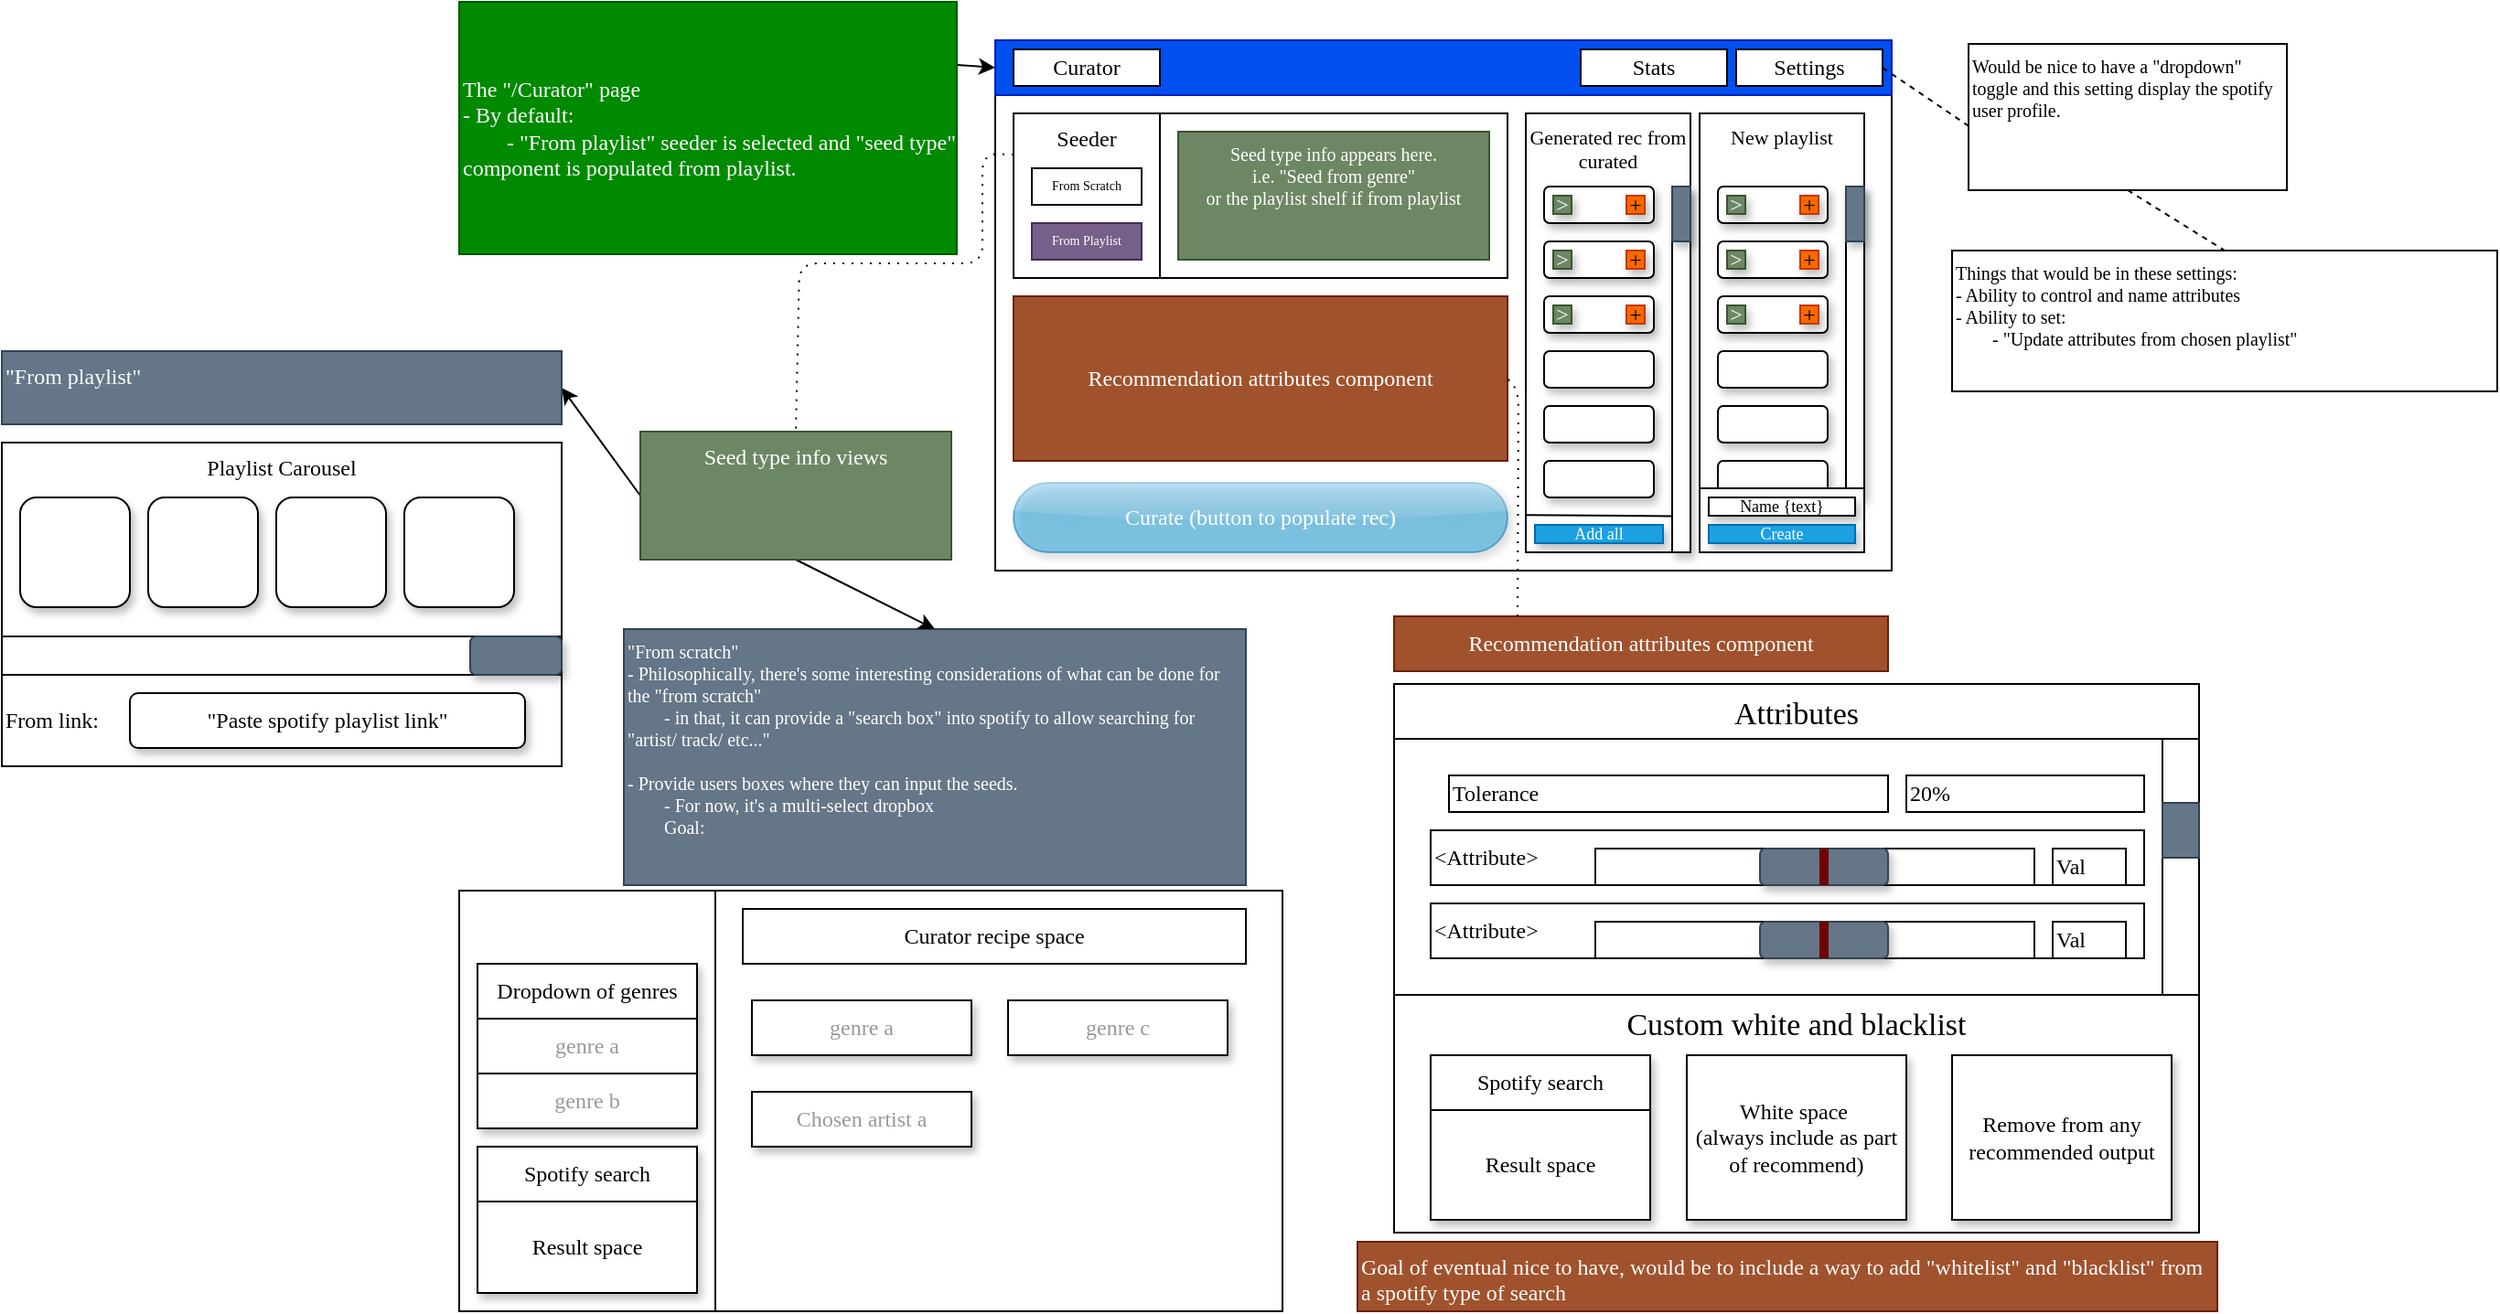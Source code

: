 <mxfile>
    <diagram id="3YzYh8O0FXJA0KRMh0QK" name="curator_front_end">
        <mxGraphModel dx="1944" dy="565" grid="1" gridSize="10" guides="1" tooltips="1" connect="1" arrows="1" fold="1" page="0" pageScale="1" pageWidth="850" pageHeight="1100" math="0" shadow="0">
            <root>
                <mxCell id="0"/>
                <mxCell id="1" parent="0"/>
                <mxCell id="112" value="&lt;font style=&quot;font-size: 17px;&quot;&gt;Attributes&lt;/font&gt;" style="rounded=0;whiteSpace=wrap;html=1;horizontal=1;align=center;verticalAlign=top;fontFamily=Lucida Console;" parent="1" vertex="1">
                    <mxGeometry x="525" y="440" width="440" height="170" as="geometry"/>
                </mxCell>
                <mxCell id="184" value="" style="rounded=0;whiteSpace=wrap;html=1;horizontal=1;align=center;verticalAlign=top;fontFamily=Lucida Console;" parent="1" vertex="1">
                    <mxGeometry x="525" y="470" width="440" height="140" as="geometry"/>
                </mxCell>
                <mxCell id="34" value="" style="rounded=0;whiteSpace=wrap;html=1;horizontal=1;align=center;verticalAlign=middle;fontFamily=Lucida Console;" parent="1" vertex="1">
                    <mxGeometry x="154" y="553" width="310" height="230" as="geometry"/>
                </mxCell>
                <mxCell id="11" value="" style="rounded=0;whiteSpace=wrap;html=1;fontFamily=Lucida Console;" parent="1" vertex="1">
                    <mxGeometry x="307" y="88" width="490" height="290" as="geometry"/>
                </mxCell>
                <mxCell id="19" value="" style="rounded=0;whiteSpace=wrap;html=1;horizontal=1;align=center;verticalAlign=top;fontFamily=Lucida Console;" parent="1" vertex="1">
                    <mxGeometry x="397" y="128" width="190" height="90" as="geometry"/>
                </mxCell>
                <mxCell id="12" value="" style="rounded=0;whiteSpace=wrap;html=1;fillColor=#0050ef;fontColor=#ffffff;strokeColor=#001DBC;fontFamily=Lucida Console;" parent="1" vertex="1">
                    <mxGeometry x="307" y="88" width="490" height="30" as="geometry"/>
                </mxCell>
                <mxCell id="13" value="Curator" style="rounded=0;whiteSpace=wrap;html=1;fontFamily=Lucida Console;" parent="1" vertex="1">
                    <mxGeometry x="317" y="93" width="80" height="20" as="geometry"/>
                </mxCell>
                <mxCell id="14" value="Stats" style="rounded=0;whiteSpace=wrap;html=1;fontFamily=Lucida Console;" parent="1" vertex="1">
                    <mxGeometry x="627" y="93" width="80" height="20" as="geometry"/>
                </mxCell>
                <mxCell id="189" style="edgeStyle=none;html=1;exitX=0;exitY=0.25;exitDx=0;exitDy=0;entryX=0.5;entryY=0;entryDx=0;entryDy=0;strokeWidth=1;fontFamily=Lucida Console;fontSize=10;endArrow=none;endFill=0;dashed=1;dashPattern=1 4;" parent="1" source="15" target="48" edge="1">
                    <mxGeometry relative="1" as="geometry">
                        <Array as="points">
                            <mxPoint x="300" y="150"/>
                            <mxPoint x="300" y="210"/>
                            <mxPoint x="200" y="210"/>
                        </Array>
                    </mxGeometry>
                </mxCell>
                <mxCell id="15" value="Seeder" style="rounded=0;whiteSpace=wrap;html=1;horizontal=1;align=center;verticalAlign=top;fontFamily=Lucida Console;" parent="1" vertex="1">
                    <mxGeometry x="317" y="128" width="80" height="90" as="geometry"/>
                </mxCell>
                <mxCell id="16" value="From Scratch" style="rounded=0;whiteSpace=wrap;html=1;fontSize=7;fontFamily=Lucida Console;" parent="1" vertex="1">
                    <mxGeometry x="327" y="158" width="60" height="20" as="geometry"/>
                </mxCell>
                <mxCell id="17" value="From Playlist" style="rounded=0;whiteSpace=wrap;html=1;fontSize=7;fillColor=#76608a;fontColor=#ffffff;strokeColor=#432D57;fontFamily=Lucida Console;" parent="1" vertex="1">
                    <mxGeometry x="327" y="188" width="60" height="20" as="geometry"/>
                </mxCell>
                <mxCell id="10" value="Seed type info appears here.&lt;br style=&quot;font-size: 10px;&quot;&gt;i.e. &quot;Seed from genre&quot;&lt;br style=&quot;font-size: 10px;&quot;&gt;or the playlist shelf if from playlist" style="rounded=0;whiteSpace=wrap;html=1;horizontal=1;align=center;verticalAlign=top;fillColor=#6d8764;fontColor=#ffffff;strokeColor=#3A5431;fontFamily=Lucida Console;fontSize=10;" parent="1" vertex="1">
                    <mxGeometry x="407" y="138" width="170" height="70" as="geometry"/>
                </mxCell>
                <mxCell id="21" value="Recommendation attributes component" style="rounded=0;whiteSpace=wrap;html=1;horizontal=1;align=center;verticalAlign=middle;fillColor=#a0522d;fontColor=#ffffff;strokeColor=#6D1F00;fontFamily=Lucida Console;" parent="1" vertex="1">
                    <mxGeometry x="317" y="228" width="270" height="90" as="geometry"/>
                </mxCell>
                <mxCell id="22" value="Curate (button to populate rec)" style="rounded=1;whiteSpace=wrap;html=1;horizontal=1;align=center;verticalAlign=middle;glass=1;shadow=1;fillColor=#1ba1e2;fontColor=#ffffff;strokeColor=#006EAF;fontFamily=Lucida Console;arcSize=50;opacity=50;" parent="1" vertex="1">
                    <mxGeometry x="317" y="330" width="270" height="38" as="geometry"/>
                </mxCell>
                <mxCell id="23" value="" style="rounded=0;whiteSpace=wrap;html=1;horizontal=1;align=center;verticalAlign=middle;fontFamily=Lucida Console;" parent="1" vertex="1">
                    <mxGeometry x="14" y="553" width="140" height="230" as="geometry"/>
                </mxCell>
                <mxCell id="25" value="&quot;From scratch&quot;&lt;br style=&quot;font-size: 10px;&quot;&gt;- Philosophically, there's some interesting considerations of what can be done for the &quot;from scratch&quot;&lt;br style=&quot;font-size: 10px;&quot;&gt;&lt;span style=&quot;white-space: pre; font-size: 10px;&quot;&gt;&#9;&lt;/span&gt;- in that, it can provide a &quot;search box&quot; into spotify to allow searching for &quot;artist/ track/ etc...&quot;&amp;nbsp;&lt;br style=&quot;font-size: 10px;&quot;&gt;&lt;br style=&quot;font-size: 10px;&quot;&gt;- Provide users boxes where they can input the seeds.&lt;br style=&quot;font-size: 10px;&quot;&gt;&lt;span style=&quot;white-space: pre; font-size: 10px;&quot;&gt;&#9;&lt;/span&gt;- For now, it's a multi-select dropbox&lt;br style=&quot;font-size: 10px;&quot;&gt;&lt;span style=&quot;white-space: pre; font-size: 10px;&quot;&gt;&#9;&lt;/span&gt;Goal:" style="rounded=0;whiteSpace=wrap;html=1;horizontal=1;align=left;verticalAlign=top;fillColor=#647687;strokeColor=#314354;fontColor=#ffffff;fontFamily=Lucida Console;fontSize=10;" parent="1" vertex="1">
                    <mxGeometry x="104" y="410" width="340" height="140" as="geometry"/>
                </mxCell>
                <mxCell id="27" value="Dropdown of genres" style="rounded=0;whiteSpace=wrap;html=1;shadow=1;glass=0;fontSize=12;fontFamily=Lucida Console;" parent="1" vertex="1">
                    <mxGeometry x="24" y="593" width="120" height="30" as="geometry"/>
                </mxCell>
                <mxCell id="28" value="genre a" style="rounded=0;whiteSpace=wrap;html=1;shadow=1;glass=0;fontSize=12;textOpacity=40;fontFamily=Lucida Console;" parent="1" vertex="1">
                    <mxGeometry x="24" y="623" width="120" height="30" as="geometry"/>
                </mxCell>
                <mxCell id="29" value="genre b" style="rounded=0;whiteSpace=wrap;html=1;shadow=1;glass=0;fontSize=12;textOpacity=40;fontFamily=Lucida Console;" parent="1" vertex="1">
                    <mxGeometry x="24" y="653" width="120" height="30" as="geometry"/>
                </mxCell>
                <mxCell id="30" value="genre a" style="rounded=0;whiteSpace=wrap;html=1;shadow=1;glass=0;fontSize=12;textOpacity=40;fontFamily=Lucida Console;" parent="1" vertex="1">
                    <mxGeometry x="174" y="613" width="120" height="30" as="geometry"/>
                </mxCell>
                <mxCell id="31" value="genre c" style="rounded=0;whiteSpace=wrap;html=1;shadow=1;glass=0;fontSize=12;textOpacity=40;fontFamily=Lucida Console;" parent="1" vertex="1">
                    <mxGeometry x="314" y="613" width="120" height="30" as="geometry"/>
                </mxCell>
                <mxCell id="32" value="Spotify search" style="rounded=0;whiteSpace=wrap;html=1;shadow=1;glass=0;fontSize=12;fontFamily=Lucida Console;" parent="1" vertex="1">
                    <mxGeometry x="24" y="693" width="120" height="30" as="geometry"/>
                </mxCell>
                <mxCell id="33" value="Result space" style="rounded=0;whiteSpace=wrap;html=1;shadow=1;glass=0;fontSize=12;fontFamily=Lucida Console;" parent="1" vertex="1">
                    <mxGeometry x="24" y="723" width="120" height="50" as="geometry"/>
                </mxCell>
                <mxCell id="35" value="Curator recipe space" style="rounded=0;whiteSpace=wrap;html=1;horizontal=1;align=center;verticalAlign=middle;fontFamily=Lucida Console;" parent="1" vertex="1">
                    <mxGeometry x="169" y="563" width="275" height="30" as="geometry"/>
                </mxCell>
                <mxCell id="36" value="Chosen artist a" style="rounded=0;whiteSpace=wrap;html=1;shadow=1;glass=0;fontSize=12;textOpacity=40;fontFamily=Lucida Console;" parent="1" vertex="1">
                    <mxGeometry x="174" y="663" width="120" height="30" as="geometry"/>
                </mxCell>
                <mxCell id="39" value="Playlist Carousel" style="rounded=0;whiteSpace=wrap;html=1;horizontal=1;align=center;verticalAlign=top;fontFamily=Lucida Console;" parent="1" vertex="1">
                    <mxGeometry x="-236" y="308" width="306" height="127" as="geometry"/>
                </mxCell>
                <mxCell id="40" value="" style="rounded=1;whiteSpace=wrap;html=1;shadow=1;glass=0;fontSize=12;fontFamily=Lucida Console;" parent="1" vertex="1">
                    <mxGeometry x="-226" y="338" width="60" height="60" as="geometry"/>
                </mxCell>
                <mxCell id="41" value="" style="rounded=1;whiteSpace=wrap;html=1;shadow=1;glass=0;fontSize=12;fontFamily=Lucida Console;" parent="1" vertex="1">
                    <mxGeometry x="-156" y="338" width="60" height="60" as="geometry"/>
                </mxCell>
                <mxCell id="42" value="" style="rounded=1;whiteSpace=wrap;html=1;shadow=1;glass=0;fontSize=12;fontFamily=Lucida Console;" parent="1" vertex="1">
                    <mxGeometry x="-86" y="338" width="60" height="60" as="geometry"/>
                </mxCell>
                <mxCell id="43" value="" style="rounded=1;whiteSpace=wrap;html=1;shadow=1;glass=0;fontSize=12;fontFamily=Lucida Console;" parent="1" vertex="1">
                    <mxGeometry x="-16" y="338" width="60" height="60" as="geometry"/>
                </mxCell>
                <mxCell id="45" value="From link:&amp;nbsp;" style="rounded=0;whiteSpace=wrap;html=1;horizontal=1;align=left;verticalAlign=middle;fontFamily=Lucida Console;" parent="1" vertex="1">
                    <mxGeometry x="-236" y="435" width="306" height="50" as="geometry"/>
                </mxCell>
                <mxCell id="46" value="&quot;Paste spotify playlist link&quot;" style="rounded=1;whiteSpace=wrap;html=1;shadow=1;glass=0;fontSize=12;fontFamily=Lucida Console;" parent="1" vertex="1">
                    <mxGeometry x="-166" y="445" width="216" height="30" as="geometry"/>
                </mxCell>
                <mxCell id="50" style="edgeStyle=none;html=1;exitX=0.5;exitY=1;exitDx=0;exitDy=0;entryX=0.5;entryY=0;entryDx=0;entryDy=0;fontSize=12;fontFamily=Lucida Console;" parent="1" source="48" target="25" edge="1">
                    <mxGeometry relative="1" as="geometry"/>
                </mxCell>
                <mxCell id="51" style="edgeStyle=none;html=1;exitX=0;exitY=0.5;exitDx=0;exitDy=0;entryX=1;entryY=0.5;entryDx=0;entryDy=0;fontSize=12;fontFamily=Lucida Console;" parent="1" source="48" target="49" edge="1">
                    <mxGeometry relative="1" as="geometry"/>
                </mxCell>
                <mxCell id="48" value="Seed type info views" style="rounded=0;whiteSpace=wrap;html=1;horizontal=1;align=center;verticalAlign=top;fillColor=#6d8764;fontColor=#ffffff;strokeColor=#3A5431;fontFamily=Lucida Console;" parent="1" vertex="1">
                    <mxGeometry x="113" y="302" width="170" height="70" as="geometry"/>
                </mxCell>
                <mxCell id="49" value="&quot;From playlist&quot;" style="rounded=0;whiteSpace=wrap;html=1;horizontal=1;align=left;verticalAlign=top;fillColor=#647687;strokeColor=#314354;fontColor=#ffffff;fontFamily=Lucida Console;" parent="1" vertex="1">
                    <mxGeometry x="-236" y="258" width="306" height="40" as="geometry"/>
                </mxCell>
                <mxCell id="52" value="Generated rec from curated" style="rounded=0;whiteSpace=wrap;html=1;horizontal=1;align=center;verticalAlign=top;fontSize=11;fontFamily=Lucida Console;" parent="1" vertex="1">
                    <mxGeometry x="597" y="128" width="90" height="240" as="geometry"/>
                </mxCell>
                <mxCell id="53" value="" style="rounded=1;whiteSpace=wrap;html=1;shadow=1;glass=0;fontSize=12;fontFamily=Lucida Console;" parent="1" vertex="1">
                    <mxGeometry x="607" y="168" width="60" height="20" as="geometry"/>
                </mxCell>
                <mxCell id="57" value="" style="rounded=1;whiteSpace=wrap;html=1;shadow=1;glass=0;fontSize=12;fontFamily=Lucida Console;" parent="1" vertex="1">
                    <mxGeometry x="607" y="198" width="60" height="20" as="geometry"/>
                </mxCell>
                <mxCell id="58" value="" style="rounded=1;whiteSpace=wrap;html=1;shadow=1;glass=0;fontSize=12;fontFamily=Lucida Console;" parent="1" vertex="1">
                    <mxGeometry x="607" y="228" width="60" height="20" as="geometry"/>
                </mxCell>
                <mxCell id="67" value="" style="rounded=1;whiteSpace=wrap;html=1;shadow=1;glass=0;fontSize=12;arcSize=0;fontFamily=Lucida Console;" parent="1" vertex="1">
                    <mxGeometry x="677" y="168" width="10" height="200" as="geometry"/>
                </mxCell>
                <mxCell id="69" value="" style="rounded=1;whiteSpace=wrap;html=1;shadow=1;glass=0;fontSize=12;arcSize=0;fillColor=#647687;fontColor=#ffffff;strokeColor=#314354;fontFamily=Lucida Console;" parent="1" vertex="1">
                    <mxGeometry x="677" y="168" width="10" height="30" as="geometry"/>
                </mxCell>
                <mxCell id="70" value="" style="rounded=1;whiteSpace=wrap;html=1;shadow=1;glass=0;fontSize=12;fontFamily=Lucida Console;" parent="1" vertex="1">
                    <mxGeometry x="607" y="258" width="60" height="20" as="geometry"/>
                </mxCell>
                <mxCell id="71" value="" style="rounded=1;whiteSpace=wrap;html=1;shadow=1;glass=0;fontSize=12;fontFamily=Lucida Console;" parent="1" vertex="1">
                    <mxGeometry x="607" y="288" width="60" height="20" as="geometry"/>
                </mxCell>
                <mxCell id="72" value="" style="rounded=1;whiteSpace=wrap;html=1;shadow=1;glass=0;fontSize=12;fontFamily=Lucida Console;" parent="1" vertex="1">
                    <mxGeometry x="607" y="318" width="60" height="20" as="geometry"/>
                </mxCell>
                <mxCell id="74" value="&amp;gt;" style="rounded=1;whiteSpace=wrap;html=1;shadow=1;glass=0;fontSize=12;arcSize=0;fillColor=#6d8764;fontColor=#ffffff;strokeColor=#3A5431;fontFamily=Lucida Console;" parent="1" vertex="1">
                    <mxGeometry x="612" y="173" width="10" height="10" as="geometry"/>
                </mxCell>
                <mxCell id="75" value="&amp;gt;" style="rounded=1;whiteSpace=wrap;html=1;shadow=1;glass=0;fontSize=12;arcSize=0;fillColor=#6d8764;fontColor=#ffffff;strokeColor=#3A5431;fontFamily=Lucida Console;" parent="1" vertex="1">
                    <mxGeometry x="612" y="203" width="10" height="10" as="geometry"/>
                </mxCell>
                <mxCell id="76" value="&amp;gt;" style="rounded=1;whiteSpace=wrap;html=1;shadow=1;glass=0;fontSize=12;arcSize=0;fillColor=#6d8764;fontColor=#ffffff;strokeColor=#3A5431;fontFamily=Lucida Console;" parent="1" vertex="1">
                    <mxGeometry x="612" y="233" width="10" height="10" as="geometry"/>
                </mxCell>
                <mxCell id="78" value="+" style="rounded=1;whiteSpace=wrap;html=1;shadow=1;glass=0;fontSize=12;arcSize=0;fillColor=#fa6800;fontColor=#000000;strokeColor=#C73500;fontFamily=Lucida Console;" parent="1" vertex="1">
                    <mxGeometry x="652" y="173" width="10" height="10" as="geometry"/>
                </mxCell>
                <mxCell id="80" value="+" style="rounded=1;whiteSpace=wrap;html=1;shadow=1;glass=0;fontSize=12;arcSize=0;fillColor=#fa6800;fontColor=#000000;strokeColor=#C73500;fontFamily=Lucida Console;" parent="1" vertex="1">
                    <mxGeometry x="652" y="203" width="10" height="10" as="geometry"/>
                </mxCell>
                <mxCell id="81" value="+" style="rounded=1;whiteSpace=wrap;html=1;shadow=1;glass=0;fontSize=12;arcSize=0;fillColor=#fa6800;fontColor=#000000;strokeColor=#C73500;fontFamily=Lucida Console;" parent="1" vertex="1">
                    <mxGeometry x="652" y="233" width="10" height="10" as="geometry"/>
                </mxCell>
                <mxCell id="82" value="New playlist" style="rounded=0;whiteSpace=wrap;html=1;horizontal=1;align=center;verticalAlign=top;fontSize=11;fontFamily=Lucida Console;" parent="1" vertex="1">
                    <mxGeometry x="692" y="128" width="90" height="240" as="geometry"/>
                </mxCell>
                <mxCell id="83" value="" style="rounded=1;whiteSpace=wrap;html=1;shadow=1;glass=0;fontSize=12;fontFamily=Lucida Console;" parent="1" vertex="1">
                    <mxGeometry x="702" y="168" width="60" height="20" as="geometry"/>
                </mxCell>
                <mxCell id="84" value="" style="rounded=1;whiteSpace=wrap;html=1;shadow=1;glass=0;fontSize=12;fontFamily=Lucida Console;" parent="1" vertex="1">
                    <mxGeometry x="702" y="198" width="60" height="20" as="geometry"/>
                </mxCell>
                <mxCell id="85" value="" style="rounded=1;whiteSpace=wrap;html=1;shadow=1;glass=0;fontSize=12;fontFamily=Lucida Console;" parent="1" vertex="1">
                    <mxGeometry x="702" y="228" width="60" height="20" as="geometry"/>
                </mxCell>
                <mxCell id="86" value="" style="rounded=1;whiteSpace=wrap;html=1;shadow=1;glass=0;fontSize=12;arcSize=0;fontFamily=Lucida Console;" parent="1" vertex="1">
                    <mxGeometry x="772" y="168" width="10" height="170" as="geometry"/>
                </mxCell>
                <mxCell id="87" value="" style="rounded=1;whiteSpace=wrap;html=1;shadow=1;glass=0;fontSize=12;arcSize=0;fillColor=#647687;fontColor=#ffffff;strokeColor=#314354;fontFamily=Lucida Console;" parent="1" vertex="1">
                    <mxGeometry x="772" y="168" width="10" height="30" as="geometry"/>
                </mxCell>
                <mxCell id="88" value="" style="rounded=1;whiteSpace=wrap;html=1;shadow=1;glass=0;fontSize=12;fontFamily=Lucida Console;" parent="1" vertex="1">
                    <mxGeometry x="702" y="258" width="60" height="20" as="geometry"/>
                </mxCell>
                <mxCell id="89" value="" style="rounded=1;whiteSpace=wrap;html=1;shadow=1;glass=0;fontSize=12;fontFamily=Lucida Console;" parent="1" vertex="1">
                    <mxGeometry x="702" y="288" width="60" height="20" as="geometry"/>
                </mxCell>
                <mxCell id="92" value="&amp;gt;" style="rounded=1;whiteSpace=wrap;html=1;shadow=1;glass=0;fontSize=12;arcSize=0;fillColor=#6d8764;fontColor=#ffffff;strokeColor=#3A5431;fontFamily=Lucida Console;" parent="1" vertex="1">
                    <mxGeometry x="707" y="173" width="10" height="10" as="geometry"/>
                </mxCell>
                <mxCell id="93" value="&amp;gt;" style="rounded=1;whiteSpace=wrap;html=1;shadow=1;glass=0;fontSize=12;arcSize=0;fillColor=#6d8764;fontColor=#ffffff;strokeColor=#3A5431;fontFamily=Lucida Console;" parent="1" vertex="1">
                    <mxGeometry x="707" y="203" width="10" height="10" as="geometry"/>
                </mxCell>
                <mxCell id="94" value="&amp;gt;" style="rounded=1;whiteSpace=wrap;html=1;shadow=1;glass=0;fontSize=12;arcSize=0;fillColor=#6d8764;fontColor=#ffffff;strokeColor=#3A5431;fontFamily=Lucida Console;" parent="1" vertex="1">
                    <mxGeometry x="707" y="233" width="10" height="10" as="geometry"/>
                </mxCell>
                <mxCell id="95" value="+" style="rounded=1;whiteSpace=wrap;html=1;shadow=1;glass=0;fontSize=12;arcSize=0;fillColor=#fa6800;fontColor=#000000;strokeColor=#C73500;fontFamily=Lucida Console;" parent="1" vertex="1">
                    <mxGeometry x="747" y="173" width="10" height="10" as="geometry"/>
                </mxCell>
                <mxCell id="96" value="+" style="rounded=1;whiteSpace=wrap;html=1;shadow=1;glass=0;fontSize=12;arcSize=0;fillColor=#fa6800;fontColor=#000000;strokeColor=#C73500;fontFamily=Lucida Console;" parent="1" vertex="1">
                    <mxGeometry x="747" y="203" width="10" height="10" as="geometry"/>
                </mxCell>
                <mxCell id="97" value="+" style="rounded=1;whiteSpace=wrap;html=1;shadow=1;glass=0;fontSize=12;arcSize=0;fillColor=#fa6800;fontColor=#000000;strokeColor=#C73500;fontFamily=Lucida Console;" parent="1" vertex="1">
                    <mxGeometry x="747" y="233" width="10" height="10" as="geometry"/>
                </mxCell>
                <mxCell id="99" value="" style="rounded=1;whiteSpace=wrap;html=1;shadow=1;glass=0;fontSize=12;fontFamily=Lucida Console;" parent="1" vertex="1">
                    <mxGeometry x="702" y="318" width="60" height="20" as="geometry"/>
                </mxCell>
                <mxCell id="98" value="" style="rounded=0;whiteSpace=wrap;html=1;horizontal=1;align=center;verticalAlign=top;fontSize=11;fontFamily=Lucida Console;" parent="1" vertex="1">
                    <mxGeometry x="692" y="333" width="90" height="35" as="geometry"/>
                </mxCell>
                <mxCell id="100" value="Name {text}" style="rounded=0;whiteSpace=wrap;html=1;shadow=1;glass=0;fontSize=9;fontFamily=Lucida Console;" parent="1" vertex="1">
                    <mxGeometry x="697" y="338" width="80" height="10" as="geometry"/>
                </mxCell>
                <mxCell id="101" value="Create" style="rounded=0;whiteSpace=wrap;html=1;shadow=1;glass=0;fontSize=9;fillColor=#1ba1e2;fontColor=#ffffff;strokeColor=#006EAF;fontFamily=Lucida Console;" parent="1" vertex="1">
                    <mxGeometry x="697" y="353" width="80" height="10" as="geometry"/>
                </mxCell>
                <mxCell id="105" style="edgeStyle=none;html=1;exitX=1;exitY=0.25;exitDx=0;exitDy=0;entryX=0;entryY=0.5;entryDx=0;entryDy=0;fontSize=9;fontFamily=Lucida Console;" parent="1" source="103" target="12" edge="1">
                    <mxGeometry relative="1" as="geometry"/>
                </mxCell>
                <mxCell id="103" value="The &quot;/Curator&quot; page&lt;br&gt;- By default:&lt;br&gt;&lt;span style=&quot;white-space: pre;&quot;&gt;&#9;&lt;/span&gt;- &quot;From playlist&quot; seeder is selected and &quot;seed type&quot; component is populated from playlist." style="rounded=0;whiteSpace=wrap;html=1;fillColor=#008a00;fontColor=#ffffff;strokeColor=#005700;align=left;fontFamily=Lucida Console;" parent="1" vertex="1">
                    <mxGeometry x="14" y="67" width="272" height="138" as="geometry"/>
                </mxCell>
                <mxCell id="190" style="edgeStyle=none;html=1;exitX=0.25;exitY=0;exitDx=0;exitDy=0;entryX=1;entryY=0.5;entryDx=0;entryDy=0;dashed=1;dashPattern=1 4;strokeWidth=1;fontFamily=Lucida Console;fontSize=10;endArrow=none;endFill=0;" parent="1" source="106" target="21" edge="1">
                    <mxGeometry relative="1" as="geometry">
                        <Array as="points">
                            <mxPoint x="593" y="280"/>
                        </Array>
                    </mxGeometry>
                </mxCell>
                <mxCell id="106" value="Recommendation attributes component" style="rounded=0;whiteSpace=wrap;html=1;horizontal=1;align=center;verticalAlign=middle;fillColor=#a0522d;fontColor=#ffffff;strokeColor=#6D1F00;fontFamily=Lucida Console;" parent="1" vertex="1">
                    <mxGeometry x="525" y="403" width="270" height="30" as="geometry"/>
                </mxCell>
                <mxCell id="110" style="edgeStyle=none;html=1;exitX=1;exitY=0.5;exitDx=0;exitDy=0;entryX=0.007;entryY=0.571;entryDx=0;entryDy=0;entryPerimeter=0;fontSize=9;endArrow=none;endFill=0;dashed=1;fontFamily=Lucida Console;" parent="1" source="108" target="109" edge="1">
                    <mxGeometry relative="1" as="geometry"/>
                </mxCell>
                <mxCell id="108" value="Settings" style="rounded=0;whiteSpace=wrap;html=1;fontFamily=Lucida Console;" parent="1" vertex="1">
                    <mxGeometry x="712" y="93" width="80" height="20" as="geometry"/>
                </mxCell>
                <mxCell id="115" style="edgeStyle=none;html=1;exitX=0.5;exitY=1;exitDx=0;exitDy=0;entryX=0.5;entryY=0;entryDx=0;entryDy=0;dashed=1;fontFamily=Lucida Console;fontSize=10;endArrow=none;endFill=0;" parent="1" source="109" target="114" edge="1">
                    <mxGeometry relative="1" as="geometry">
                        <mxPoint x="1027" y="93.995" as="targetPoint"/>
                    </mxGeometry>
                </mxCell>
                <mxCell id="109" value="Would be nice to have a &quot;dropdown&quot; toggle and this setting display the spotify user profile." style="rounded=0;whiteSpace=wrap;html=1;align=left;verticalAlign=top;fontSize=10;fontFamily=Lucida Console;" parent="1" vertex="1">
                    <mxGeometry x="839" y="90" width="174" height="80" as="geometry"/>
                </mxCell>
                <mxCell id="114" value="&lt;font&gt;Things that would be in these settings:&lt;br&gt;- Ability to control and name attributes&amp;nbsp;&lt;br&gt;- Ability to set:&lt;br&gt;&lt;span style=&quot;white-space: pre;&quot;&gt;&#9;&lt;/span&gt;- &quot;Update attributes from chosen playlist&quot;&lt;br&gt;&lt;/font&gt;" style="rounded=0;whiteSpace=wrap;html=1;align=left;verticalAlign=top;fontSize=10;fontFamily=Lucida Console;" parent="1" vertex="1">
                    <mxGeometry x="830" y="203" width="298" height="77" as="geometry"/>
                </mxCell>
                <mxCell id="158" value="&amp;lt;Attribute&amp;gt;" style="rounded=0;whiteSpace=wrap;html=1;horizontal=1;align=left;verticalAlign=middle;fontFamily=Lucida Console;" parent="1" vertex="1">
                    <mxGeometry x="545" y="520" width="390" height="30" as="geometry"/>
                </mxCell>
                <mxCell id="159" value="&lt;span style=&quot;color: rgba(0, 0, 0, 0); font-family: monospace; font-size: 0px;&quot;&gt;%3CmxGraphModel%3E%3Croot%3E%3CmxCell%20id%3D%220%22%2F%3E%3CmxCell%20id%3D%221%22%20parent%3D%220%22%2F%3E%3CmxCell%20id%3D%222%22%20value%3D%22val%22%20style%3D%22rounded%3D0%3BwhiteSpace%3Dwrap%3Bhtml%3D1%3Bhorizontal%3D1%3Balign%3Dleft%3BverticalAlign%3Dmiddle%3BfontFamily%3DLucida%20Console%3B%22%20vertex%3D%221%22%20parent%3D%221%22%3E%3CmxGeometry%20x%3D%221605%22%20y%3D%22784.5%22%20width%3D%2240%22%20height%3D%2221%22%20as%3D%22geometry%22%2F%3E%3C%2FmxCell%3E%3C%2Froot%3E%3C%2FmxGraphModel%3E&lt;/span&gt;" style="rounded=0;whiteSpace=wrap;html=1;horizontal=1;align=left;verticalAlign=middle;fontFamily=Lucida Console;" parent="1" vertex="1">
                    <mxGeometry x="635" y="530" width="240" height="20" as="geometry"/>
                </mxCell>
                <mxCell id="160" value="" style="rounded=1;whiteSpace=wrap;html=1;shadow=1;glass=0;fontFamily=Lucida Console;fontSize=10;fillColor=#647687;fontColor=#ffffff;strokeColor=#314354;" parent="1" vertex="1">
                    <mxGeometry x="725" y="530" width="70" height="20" as="geometry"/>
                </mxCell>
                <mxCell id="162" value="Tolerance" style="rounded=0;whiteSpace=wrap;html=1;horizontal=1;align=left;verticalAlign=middle;fontFamily=Lucida Console;" parent="1" vertex="1">
                    <mxGeometry x="555" y="490" width="240" height="20" as="geometry"/>
                </mxCell>
                <mxCell id="163" value="20%" style="rounded=0;whiteSpace=wrap;html=1;horizontal=1;align=left;verticalAlign=middle;fontFamily=Lucida Console;" parent="1" vertex="1">
                    <mxGeometry x="805" y="490" width="130" height="20" as="geometry"/>
                </mxCell>
                <mxCell id="166" value="" style="endArrow=none;html=1;fontFamily=Lucida Console;fontSize=10;exitX=0.5;exitY=1;exitDx=0;exitDy=0;entryX=0.5;entryY=0;entryDx=0;entryDy=0;fillColor=#a20025;strokeColor=#6F0000;strokeWidth=5;" parent="1" source="160" target="160" edge="1">
                    <mxGeometry width="50" height="50" relative="1" as="geometry">
                        <mxPoint x="720.5" y="502" as="sourcePoint"/>
                        <mxPoint x="770.5" y="452" as="targetPoint"/>
                    </mxGeometry>
                </mxCell>
                <mxCell id="167" value="Val" style="rounded=0;whiteSpace=wrap;html=1;horizontal=1;align=left;verticalAlign=middle;fontFamily=Lucida Console;" parent="1" vertex="1">
                    <mxGeometry x="885" y="530" width="40" height="20" as="geometry"/>
                </mxCell>
                <mxCell id="168" value="&amp;lt;Attribute&amp;gt;" style="rounded=0;whiteSpace=wrap;html=1;horizontal=1;align=left;verticalAlign=middle;fontFamily=Lucida Console;" parent="1" vertex="1">
                    <mxGeometry x="545" y="560" width="390" height="30" as="geometry"/>
                </mxCell>
                <mxCell id="169" value="&lt;span style=&quot;color: rgba(0, 0, 0, 0); font-family: monospace; font-size: 0px;&quot;&gt;%3CmxGraphModel%3E%3Croot%3E%3CmxCell%20id%3D%220%22%2F%3E%3CmxCell%20id%3D%221%22%20parent%3D%220%22%2F%3E%3CmxCell%20id%3D%222%22%20value%3D%22val%22%20style%3D%22rounded%3D0%3BwhiteSpace%3Dwrap%3Bhtml%3D1%3Bhorizontal%3D1%3Balign%3Dleft%3BverticalAlign%3Dmiddle%3BfontFamily%3DLucida%20Console%3B%22%20vertex%3D%221%22%20parent%3D%221%22%3E%3CmxGeometry%20x%3D%221605%22%20y%3D%22784.5%22%20width%3D%2240%22%20height%3D%2221%22%20as%3D%22geometry%22%2F%3E%3C%2FmxCell%3E%3C%2Froot%3E%3C%2FmxGraphModel%3E&lt;/span&gt;" style="rounded=0;whiteSpace=wrap;html=1;horizontal=1;align=left;verticalAlign=middle;fontFamily=Lucida Console;" parent="1" vertex="1">
                    <mxGeometry x="635" y="570" width="240" height="20" as="geometry"/>
                </mxCell>
                <mxCell id="170" value="" style="rounded=1;whiteSpace=wrap;html=1;shadow=1;glass=0;fontFamily=Lucida Console;fontSize=10;fillColor=#647687;fontColor=#ffffff;strokeColor=#314354;" parent="1" vertex="1">
                    <mxGeometry x="725" y="570" width="70" height="20" as="geometry"/>
                </mxCell>
                <mxCell id="173" value="" style="endArrow=none;html=1;fontFamily=Lucida Console;fontSize=10;exitX=0.5;exitY=1;exitDx=0;exitDy=0;entryX=0.5;entryY=0;entryDx=0;entryDy=0;fillColor=#a20025;strokeColor=#6F0000;strokeWidth=5;" parent="1" source="170" target="170" edge="1">
                    <mxGeometry width="50" height="50" relative="1" as="geometry">
                        <mxPoint x="720.5" y="542" as="sourcePoint"/>
                        <mxPoint x="770.5" y="492" as="targetPoint"/>
                    </mxGeometry>
                </mxCell>
                <mxCell id="174" value="Val" style="rounded=0;whiteSpace=wrap;html=1;horizontal=1;align=left;verticalAlign=middle;fontFamily=Lucida Console;" parent="1" vertex="1">
                    <mxGeometry x="885" y="570" width="40" height="20" as="geometry"/>
                </mxCell>
                <mxCell id="175" value="&lt;span style=&quot;color: rgba(0, 0, 0, 0); font-family: monospace; font-size: 0px;&quot;&gt;%3CmxGraphModel%3E%3Croot%3E%3CmxCell%20id%3D%220%22%2F%3E%3CmxCell%20id%3D%221%22%20parent%3D%220%22%2F%3E%3CmxCell%20id%3D%222%22%20value%3D%22val%22%20style%3D%22rounded%3D0%3BwhiteSpace%3Dwrap%3Bhtml%3D1%3Bhorizontal%3D1%3Balign%3Dleft%3BverticalAlign%3Dmiddle%3BfontFamily%3DLucida%20Console%3B%22%20vertex%3D%221%22%20parent%3D%221%22%3E%3CmxGeometry%20x%3D%221605%22%20y%3D%22784.5%22%20width%3D%2240%22%20height%3D%2221%22%20as%3D%22geometry%22%2F%3E%3C%2FmxCell%3E%3C%2Froot%3E%3C%2FmxGraphModel%3E&lt;/span&gt;" style="rounded=0;whiteSpace=wrap;html=1;horizontal=1;align=left;verticalAlign=middle;fontFamily=Lucida Console;" parent="1" vertex="1">
                    <mxGeometry x="-236" y="414" width="306" height="21" as="geometry"/>
                </mxCell>
                <mxCell id="177" value="" style="rounded=1;whiteSpace=wrap;html=1;shadow=1;glass=0;fontFamily=Lucida Console;fontSize=10;fillColor=#647687;fontColor=#ffffff;strokeColor=#314354;" parent="1" vertex="1">
                    <mxGeometry x="20" y="414" width="50" height="21" as="geometry"/>
                </mxCell>
                <mxCell id="178" value="&lt;font style=&quot;font-size: 17px;&quot;&gt;Custom white and blacklist&lt;/font&gt;" style="rounded=0;whiteSpace=wrap;html=1;horizontal=1;align=center;verticalAlign=top;fontFamily=Lucida Console;" parent="1" vertex="1">
                    <mxGeometry x="525" y="610" width="440" height="130" as="geometry"/>
                </mxCell>
                <mxCell id="179" value="Goal of eventual nice to have, would be to include a way to add &quot;whitelist&quot; and &quot;blacklist&quot; from a spotify type of search" style="rounded=0;whiteSpace=wrap;html=1;horizontal=1;align=left;verticalAlign=top;fillColor=#a0522d;fontColor=#ffffff;strokeColor=#6D1F00;fontFamily=Lucida Console;" parent="1" vertex="1">
                    <mxGeometry x="505" y="745" width="470" height="38" as="geometry"/>
                </mxCell>
                <mxCell id="180" value="Spotify search" style="rounded=0;whiteSpace=wrap;html=1;shadow=1;glass=0;fontSize=12;fontFamily=Lucida Console;" parent="1" vertex="1">
                    <mxGeometry x="545" y="643" width="120" height="30" as="geometry"/>
                </mxCell>
                <mxCell id="186" value="" style="rounded=0;whiteSpace=wrap;html=1;horizontal=1;align=left;verticalAlign=middle;fontFamily=Lucida Console;rotation=90;" parent="1" vertex="1">
                    <mxGeometry x="885" y="530" width="140" height="20" as="geometry"/>
                </mxCell>
                <mxCell id="187" value="" style="rounded=0;whiteSpace=wrap;html=1;horizontal=1;align=left;verticalAlign=middle;fontFamily=Lucida Console;rotation=90;fillColor=#647687;fontColor=#ffffff;strokeColor=#314354;" parent="1" vertex="1">
                    <mxGeometry x="940" y="510" width="30" height="20" as="geometry"/>
                </mxCell>
                <mxCell id="191" value="White space&amp;nbsp;&lt;br&gt;(always include as part of recommend)" style="rounded=0;whiteSpace=wrap;html=1;shadow=1;glass=0;fontSize=12;fontFamily=Lucida Console;" parent="1" vertex="1">
                    <mxGeometry x="685" y="643" width="120" height="90" as="geometry"/>
                </mxCell>
                <mxCell id="192" value="Remove from any recommended output" style="rounded=0;whiteSpace=wrap;html=1;shadow=1;glass=0;fontSize=12;fontFamily=Lucida Console;" parent="1" vertex="1">
                    <mxGeometry x="830" y="643" width="120" height="90" as="geometry"/>
                </mxCell>
                <mxCell id="193" value="Result space" style="rounded=0;whiteSpace=wrap;html=1;shadow=1;glass=0;fontSize=12;fontFamily=Lucida Console;" parent="1" vertex="1">
                    <mxGeometry x="545" y="673" width="120" height="60" as="geometry"/>
                </mxCell>
                <mxCell id="siIbkm_uTiX7g1dRR5Bl-193" value="Add all" style="rounded=0;whiteSpace=wrap;html=1;shadow=1;glass=0;fontSize=9;fillColor=#1ba1e2;fontColor=#ffffff;strokeColor=#006EAF;fontFamily=Lucida Console;" parent="1" vertex="1">
                    <mxGeometry x="602" y="353" width="70" height="10" as="geometry"/>
                </mxCell>
                <mxCell id="siIbkm_uTiX7g1dRR5Bl-195" value="" style="endArrow=none;html=1;strokeWidth=1;fontFamily=Lucida Console;fontSize=10;entryX=-0.018;entryY=0.901;entryDx=0;entryDy=0;entryPerimeter=0;" parent="1" target="67" edge="1">
                    <mxGeometry width="50" height="50" relative="1" as="geometry">
                        <mxPoint x="597" y="347.6" as="sourcePoint"/>
                        <mxPoint x="672" y="347.6" as="targetPoint"/>
                    </mxGeometry>
                </mxCell>
            </root>
        </mxGraphModel>
    </diagram>
    <diagram id="EKHjrY3FYE1M6eXpGsPC" name="curator_back_end">
        <mxGraphModel dx="2616" dy="1065" grid="1" gridSize="10" guides="1" tooltips="1" connect="1" arrows="1" fold="1" page="0" pageScale="1" pageWidth="850" pageHeight="1100" math="0" shadow="0">
            <root>
                <mxCell id="0"/>
                <mxCell id="1" parent="0"/>
                <mxCell id="f6QucpGKaxeHUkc2TBJP-87" value="" style="rounded=0;whiteSpace=wrap;html=1;shadow=0;glass=0;sketch=0;fontFamily=Lucida Console;fontSize=10;" parent="1" vertex="1">
                    <mxGeometry x="-527.5" y="363" width="150" height="220" as="geometry"/>
                </mxCell>
                <mxCell id="-xL6-4ePH0e048OHA3qr-50" value="" style="rounded=0;whiteSpace=wrap;html=1;shadow=0;glass=0;sketch=0;fontFamily=Lucida Console;fontSize=10;" parent="1" vertex="1">
                    <mxGeometry x="-85" y="665" width="285" height="250" as="geometry"/>
                </mxCell>
                <mxCell id="-xL6-4ePH0e048OHA3qr-30" value="" style="rounded=0;whiteSpace=wrap;html=1;shadow=0;glass=0;sketch=0;fontFamily=Lucida Console;fontSize=10;" parent="1" vertex="1">
                    <mxGeometry x="-270.5" y="63" width="278" height="270" as="geometry"/>
                </mxCell>
                <mxCell id="-xL6-4ePH0e048OHA3qr-7" value="" style="rounded=0;whiteSpace=wrap;html=1;shadow=0;glass=0;sketch=0;fontFamily=Lucida Console;fontSize=10;" parent="1" vertex="1">
                    <mxGeometry x="-253.93" y="693" width="140" height="240" as="geometry"/>
                </mxCell>
                <mxCell id="dv0oYEK6BtiRLXrnKBp9-51" value="" style="rounded=1;whiteSpace=wrap;html=1;shadow=0;glass=0;sketch=0;fontFamily=Lucida Console;fontSize=10;fillColor=none;arcSize=0;strokeColor=#FF9933;strokeWidth=3;opacity=50;movable=1;resizable=1;rotatable=1;deletable=1;editable=1;connectable=1;" parent="1" vertex="1">
                    <mxGeometry x="-680" y="-273" width="470" height="253" as="geometry"/>
                </mxCell>
                <mxCell id="dv0oYEK6BtiRLXrnKBp9-52" value="" style="rounded=1;whiteSpace=wrap;html=1;shadow=0;glass=0;sketch=0;fontFamily=Lucida Console;fontSize=10;fillColor=none;arcSize=0;strokeColor=#00994D;strokeWidth=3;opacity=50;movable=1;resizable=1;rotatable=1;deletable=1;editable=1;connectable=1;" parent="1" vertex="1">
                    <mxGeometry x="-210" y="-273" width="395" height="253" as="geometry"/>
                </mxCell>
                <mxCell id="dv0oYEK6BtiRLXrnKBp9-2" value="" style="rounded=0;whiteSpace=wrap;html=1;horizontal=1;align=center;verticalAlign=top;fontFamily=Lucida Console;" parent="1" vertex="1">
                    <mxGeometry x="-405" y="-270" width="190" height="90" as="geometry"/>
                </mxCell>
                <mxCell id="dv0oYEK6BtiRLXrnKBp9-3" value="" style="rounded=0;whiteSpace=wrap;html=1;fillColor=#0050ef;fontColor=#ffffff;strokeColor=#FFFFFF;fontFamily=Lucida Console;" parent="1" vertex="1">
                    <mxGeometry x="-495" y="-310" width="490" height="30" as="geometry"/>
                </mxCell>
                <mxCell id="dv0oYEK6BtiRLXrnKBp9-4" value="Curator" style="rounded=0;whiteSpace=wrap;html=1;fontFamily=Lucida Console;" parent="1" vertex="1">
                    <mxGeometry x="-485" y="-305" width="80" height="20" as="geometry"/>
                </mxCell>
                <mxCell id="dv0oYEK6BtiRLXrnKBp9-5" value="Stats" style="rounded=0;whiteSpace=wrap;html=1;fontFamily=Lucida Console;" parent="1" vertex="1">
                    <mxGeometry x="-175" y="-305" width="80" height="20" as="geometry"/>
                </mxCell>
                <mxCell id="dv0oYEK6BtiRLXrnKBp9-6" value="Seeder" style="rounded=0;whiteSpace=wrap;html=1;horizontal=1;align=center;verticalAlign=top;fontFamily=Lucida Console;" parent="1" vertex="1">
                    <mxGeometry x="-485" y="-270" width="80" height="90" as="geometry"/>
                </mxCell>
                <mxCell id="dv0oYEK6BtiRLXrnKBp9-7" value="From Scratch" style="rounded=0;whiteSpace=wrap;html=1;fontSize=7;fontFamily=Lucida Console;" parent="1" vertex="1">
                    <mxGeometry x="-475" y="-240" width="60" height="20" as="geometry"/>
                </mxCell>
                <mxCell id="dv0oYEK6BtiRLXrnKBp9-8" value="From Playlist" style="rounded=0;whiteSpace=wrap;html=1;fontSize=7;fillColor=#76608a;fontColor=#ffffff;strokeColor=#432D57;fontFamily=Lucida Console;" parent="1" vertex="1">
                    <mxGeometry x="-475" y="-210" width="60" height="20" as="geometry"/>
                </mxCell>
                <mxCell id="dv0oYEK6BtiRLXrnKBp9-9" value="Seed type info appears here.&lt;br style=&quot;font-size: 10px;&quot;&gt;i.e. &quot;Seed from genre&quot;&lt;br style=&quot;font-size: 10px;&quot;&gt;or the playlist shelf if from playlist" style="rounded=0;whiteSpace=wrap;html=1;horizontal=1;align=center;verticalAlign=top;fillColor=#6d8764;fontColor=#ffffff;strokeColor=#3A5431;fontFamily=Lucida Console;fontSize=10;" parent="1" vertex="1">
                    <mxGeometry x="-395" y="-260" width="170" height="70" as="geometry"/>
                </mxCell>
                <mxCell id="dv0oYEK6BtiRLXrnKBp9-10" value="Recommendation attributes component" style="rounded=0;whiteSpace=wrap;html=1;horizontal=1;align=center;verticalAlign=middle;fillColor=#a0522d;fontColor=#ffffff;strokeColor=#6D1F00;fontFamily=Lucida Console;" parent="1" vertex="1">
                    <mxGeometry x="-485" y="-170" width="270" height="90" as="geometry"/>
                </mxCell>
                <mxCell id="dv0oYEK6BtiRLXrnKBp9-11" value="Curate (button to populate rec)" style="rounded=1;whiteSpace=wrap;html=1;horizontal=1;align=center;verticalAlign=middle;glass=1;shadow=1;fillColor=#1ba1e2;fontColor=#ffffff;strokeColor=#006EAF;fontFamily=Lucida Console;arcSize=50;opacity=50;" parent="1" vertex="1">
                    <mxGeometry x="-485" y="-70" width="270" height="40" as="geometry"/>
                </mxCell>
                <mxCell id="dv0oYEK6BtiRLXrnKBp9-12" value="Generated rec from curated" style="rounded=0;whiteSpace=wrap;html=1;horizontal=1;align=center;verticalAlign=top;fontSize=11;fontFamily=Lucida Console;" parent="1" vertex="1">
                    <mxGeometry x="-205" y="-270" width="90" height="240" as="geometry"/>
                </mxCell>
                <mxCell id="dv0oYEK6BtiRLXrnKBp9-13" value="" style="rounded=1;whiteSpace=wrap;html=1;shadow=1;glass=0;fontSize=12;fontFamily=Lucida Console;" parent="1" vertex="1">
                    <mxGeometry x="-195" y="-230" width="60" height="20" as="geometry"/>
                </mxCell>
                <mxCell id="dv0oYEK6BtiRLXrnKBp9-14" value="" style="rounded=1;whiteSpace=wrap;html=1;shadow=1;glass=0;fontSize=12;fontFamily=Lucida Console;" parent="1" vertex="1">
                    <mxGeometry x="-195" y="-200" width="60" height="20" as="geometry"/>
                </mxCell>
                <mxCell id="dv0oYEK6BtiRLXrnKBp9-15" value="" style="rounded=1;whiteSpace=wrap;html=1;shadow=1;glass=0;fontSize=12;fontFamily=Lucida Console;" parent="1" vertex="1">
                    <mxGeometry x="-195" y="-170" width="60" height="20" as="geometry"/>
                </mxCell>
                <mxCell id="dv0oYEK6BtiRLXrnKBp9-16" value="" style="rounded=1;whiteSpace=wrap;html=1;shadow=1;glass=0;fontSize=12;arcSize=0;fontFamily=Lucida Console;" parent="1" vertex="1">
                    <mxGeometry x="-125" y="-230" width="10" height="200" as="geometry"/>
                </mxCell>
                <mxCell id="dv0oYEK6BtiRLXrnKBp9-17" value="" style="rounded=1;whiteSpace=wrap;html=1;shadow=1;glass=0;fontSize=12;arcSize=0;fillColor=#647687;fontColor=#ffffff;strokeColor=#314354;fontFamily=Lucida Console;" parent="1" vertex="1">
                    <mxGeometry x="-125" y="-230" width="10" height="30" as="geometry"/>
                </mxCell>
                <mxCell id="dv0oYEK6BtiRLXrnKBp9-18" value="" style="rounded=1;whiteSpace=wrap;html=1;shadow=1;glass=0;fontSize=12;fontFamily=Lucida Console;" parent="1" vertex="1">
                    <mxGeometry x="-195" y="-140" width="60" height="20" as="geometry"/>
                </mxCell>
                <mxCell id="dv0oYEK6BtiRLXrnKBp9-19" value="" style="rounded=1;whiteSpace=wrap;html=1;shadow=1;glass=0;fontSize=12;fontFamily=Lucida Console;" parent="1" vertex="1">
                    <mxGeometry x="-195" y="-110" width="60" height="20" as="geometry"/>
                </mxCell>
                <mxCell id="dv0oYEK6BtiRLXrnKBp9-20" value="" style="rounded=1;whiteSpace=wrap;html=1;shadow=1;glass=0;fontSize=12;fontFamily=Lucida Console;" parent="1" vertex="1">
                    <mxGeometry x="-195" y="-80" width="60" height="20" as="geometry"/>
                </mxCell>
                <mxCell id="dv0oYEK6BtiRLXrnKBp9-22" value="&amp;gt;" style="rounded=1;whiteSpace=wrap;html=1;shadow=1;glass=0;fontSize=12;arcSize=0;fillColor=#6d8764;fontColor=#ffffff;strokeColor=#3A5431;fontFamily=Lucida Console;" parent="1" vertex="1">
                    <mxGeometry x="-190" y="-225" width="10" height="10" as="geometry"/>
                </mxCell>
                <mxCell id="dv0oYEK6BtiRLXrnKBp9-23" value="&amp;gt;" style="rounded=1;whiteSpace=wrap;html=1;shadow=1;glass=0;fontSize=12;arcSize=0;fillColor=#6d8764;fontColor=#ffffff;strokeColor=#3A5431;fontFamily=Lucida Console;" parent="1" vertex="1">
                    <mxGeometry x="-190" y="-195" width="10" height="10" as="geometry"/>
                </mxCell>
                <mxCell id="dv0oYEK6BtiRLXrnKBp9-24" value="&amp;gt;" style="rounded=1;whiteSpace=wrap;html=1;shadow=1;glass=0;fontSize=12;arcSize=0;fillColor=#6d8764;fontColor=#ffffff;strokeColor=#3A5431;fontFamily=Lucida Console;" parent="1" vertex="1">
                    <mxGeometry x="-190" y="-165" width="10" height="10" as="geometry"/>
                </mxCell>
                <mxCell id="dv0oYEK6BtiRLXrnKBp9-25" value="+" style="rounded=1;whiteSpace=wrap;html=1;shadow=1;glass=0;fontSize=12;arcSize=0;fillColor=#fa6800;fontColor=#000000;strokeColor=#C73500;fontFamily=Lucida Console;" parent="1" vertex="1">
                    <mxGeometry x="-150" y="-225" width="10" height="10" as="geometry"/>
                </mxCell>
                <mxCell id="dv0oYEK6BtiRLXrnKBp9-26" value="+" style="rounded=1;whiteSpace=wrap;html=1;shadow=1;glass=0;fontSize=12;arcSize=0;fillColor=#fa6800;fontColor=#000000;strokeColor=#C73500;fontFamily=Lucida Console;" parent="1" vertex="1">
                    <mxGeometry x="-150" y="-195" width="10" height="10" as="geometry"/>
                </mxCell>
                <mxCell id="dv0oYEK6BtiRLXrnKBp9-27" value="+" style="rounded=1;whiteSpace=wrap;html=1;shadow=1;glass=0;fontSize=12;arcSize=0;fillColor=#fa6800;fontColor=#000000;strokeColor=#C73500;fontFamily=Lucida Console;" parent="1" vertex="1">
                    <mxGeometry x="-150" y="-165" width="10" height="10" as="geometry"/>
                </mxCell>
                <mxCell id="dv0oYEK6BtiRLXrnKBp9-28" value="New playlist" style="rounded=0;whiteSpace=wrap;html=1;horizontal=1;align=center;verticalAlign=top;fontSize=11;fontFamily=Lucida Console;" parent="1" vertex="1">
                    <mxGeometry x="-110" y="-270" width="90" height="240" as="geometry"/>
                </mxCell>
                <mxCell id="dv0oYEK6BtiRLXrnKBp9-29" value="" style="rounded=1;whiteSpace=wrap;html=1;shadow=1;glass=0;fontSize=12;fontFamily=Lucida Console;" parent="1" vertex="1">
                    <mxGeometry x="-100" y="-230" width="60" height="20" as="geometry"/>
                </mxCell>
                <mxCell id="dv0oYEK6BtiRLXrnKBp9-30" value="" style="rounded=1;whiteSpace=wrap;html=1;shadow=1;glass=0;fontSize=12;fontFamily=Lucida Console;" parent="1" vertex="1">
                    <mxGeometry x="-100" y="-200" width="60" height="20" as="geometry"/>
                </mxCell>
                <mxCell id="dv0oYEK6BtiRLXrnKBp9-31" value="" style="rounded=1;whiteSpace=wrap;html=1;shadow=1;glass=0;fontSize=12;fontFamily=Lucida Console;" parent="1" vertex="1">
                    <mxGeometry x="-100" y="-170" width="60" height="20" as="geometry"/>
                </mxCell>
                <mxCell id="dv0oYEK6BtiRLXrnKBp9-32" value="" style="rounded=1;whiteSpace=wrap;html=1;shadow=1;glass=0;fontSize=12;arcSize=0;fontFamily=Lucida Console;" parent="1" vertex="1">
                    <mxGeometry x="-30" y="-230" width="10" height="170" as="geometry"/>
                </mxCell>
                <mxCell id="dv0oYEK6BtiRLXrnKBp9-33" value="" style="rounded=1;whiteSpace=wrap;html=1;shadow=1;glass=0;fontSize=12;arcSize=0;fillColor=#647687;fontColor=#ffffff;strokeColor=#314354;fontFamily=Lucida Console;" parent="1" vertex="1">
                    <mxGeometry x="-30" y="-230" width="10" height="30" as="geometry"/>
                </mxCell>
                <mxCell id="dv0oYEK6BtiRLXrnKBp9-34" value="" style="rounded=1;whiteSpace=wrap;html=1;shadow=1;glass=0;fontSize=12;fontFamily=Lucida Console;" parent="1" vertex="1">
                    <mxGeometry x="-100" y="-140" width="60" height="20" as="geometry"/>
                </mxCell>
                <mxCell id="dv0oYEK6BtiRLXrnKBp9-35" value="" style="rounded=1;whiteSpace=wrap;html=1;shadow=1;glass=0;fontSize=12;fontFamily=Lucida Console;" parent="1" vertex="1">
                    <mxGeometry x="-100" y="-110" width="60" height="20" as="geometry"/>
                </mxCell>
                <mxCell id="dv0oYEK6BtiRLXrnKBp9-36" value="&amp;gt;" style="rounded=1;whiteSpace=wrap;html=1;shadow=1;glass=0;fontSize=12;arcSize=0;fillColor=#6d8764;fontColor=#ffffff;strokeColor=#3A5431;fontFamily=Lucida Console;" parent="1" vertex="1">
                    <mxGeometry x="-95" y="-225" width="10" height="10" as="geometry"/>
                </mxCell>
                <mxCell id="dv0oYEK6BtiRLXrnKBp9-37" value="&amp;gt;" style="rounded=1;whiteSpace=wrap;html=1;shadow=1;glass=0;fontSize=12;arcSize=0;fillColor=#6d8764;fontColor=#ffffff;strokeColor=#3A5431;fontFamily=Lucida Console;" parent="1" vertex="1">
                    <mxGeometry x="-95" y="-195" width="10" height="10" as="geometry"/>
                </mxCell>
                <mxCell id="dv0oYEK6BtiRLXrnKBp9-38" value="&amp;gt;" style="rounded=1;whiteSpace=wrap;html=1;shadow=1;glass=0;fontSize=12;arcSize=0;fillColor=#6d8764;fontColor=#ffffff;strokeColor=#3A5431;fontFamily=Lucida Console;" parent="1" vertex="1">
                    <mxGeometry x="-95" y="-165" width="10" height="10" as="geometry"/>
                </mxCell>
                <mxCell id="dv0oYEK6BtiRLXrnKBp9-39" value="+" style="rounded=1;whiteSpace=wrap;html=1;shadow=1;glass=0;fontSize=12;arcSize=0;fillColor=#fa6800;fontColor=#000000;strokeColor=#C73500;fontFamily=Lucida Console;" parent="1" vertex="1">
                    <mxGeometry x="-55" y="-225" width="10" height="10" as="geometry"/>
                </mxCell>
                <mxCell id="dv0oYEK6BtiRLXrnKBp9-40" value="+" style="rounded=1;whiteSpace=wrap;html=1;shadow=1;glass=0;fontSize=12;arcSize=0;fillColor=#fa6800;fontColor=#000000;strokeColor=#C73500;fontFamily=Lucida Console;" parent="1" vertex="1">
                    <mxGeometry x="-55" y="-195" width="10" height="10" as="geometry"/>
                </mxCell>
                <mxCell id="dv0oYEK6BtiRLXrnKBp9-41" value="+" style="rounded=1;whiteSpace=wrap;html=1;shadow=1;glass=0;fontSize=12;arcSize=0;fillColor=#fa6800;fontColor=#000000;strokeColor=#C73500;fontFamily=Lucida Console;" parent="1" vertex="1">
                    <mxGeometry x="-55" y="-165" width="10" height="10" as="geometry"/>
                </mxCell>
                <mxCell id="dv0oYEK6BtiRLXrnKBp9-42" value="" style="rounded=1;whiteSpace=wrap;html=1;shadow=1;glass=0;fontSize=12;fontFamily=Lucida Console;" parent="1" vertex="1">
                    <mxGeometry x="-100" y="-80" width="60" height="20" as="geometry"/>
                </mxCell>
                <mxCell id="dv0oYEK6BtiRLXrnKBp9-43" value="" style="rounded=0;whiteSpace=wrap;html=1;horizontal=1;align=center;verticalAlign=top;fontSize=11;fontFamily=Lucida Console;" parent="1" vertex="1">
                    <mxGeometry x="-110" y="-65" width="90" height="35" as="geometry"/>
                </mxCell>
                <mxCell id="dv0oYEK6BtiRLXrnKBp9-44" value="Name {text}" style="rounded=0;whiteSpace=wrap;html=1;shadow=1;glass=0;fontSize=9;fontFamily=Lucida Console;" parent="1" vertex="1">
                    <mxGeometry x="-105" y="-60" width="80" height="10" as="geometry"/>
                </mxCell>
                <mxCell id="dv0oYEK6BtiRLXrnKBp9-45" value="Create" style="rounded=0;whiteSpace=wrap;html=1;shadow=1;glass=0;fontSize=9;fillColor=#1ba1e2;fontColor=#ffffff;strokeColor=#006EAF;fontFamily=Lucida Console;" parent="1" vertex="1">
                    <mxGeometry x="-105" y="-45" width="80" height="10" as="geometry"/>
                </mxCell>
                <mxCell id="dv0oYEK6BtiRLXrnKBp9-46" value="Settings" style="rounded=0;whiteSpace=wrap;html=1;fontFamily=Lucida Console;" parent="1" vertex="1">
                    <mxGeometry x="-90" y="-305" width="80" height="20" as="geometry"/>
                </mxCell>
                <mxCell id="dv0oYEK6BtiRLXrnKBp9-47" value="On &quot;POST&quot; of curate submit" style="rounded=0;whiteSpace=wrap;html=1;shadow=0;glass=0;sketch=0;fontFamily=Lucida Console;fontSize=10;" parent="1" vertex="1">
                    <mxGeometry x="-253.93" y="653" width="120" height="40" as="geometry"/>
                </mxCell>
                <mxCell id="-xL6-4ePH0e048OHA3qr-2" style="edgeStyle=none;html=1;exitX=0.5;exitY=1;exitDx=0;exitDy=0;entryX=0.5;entryY=0;entryDx=0;entryDy=0;strokeWidth=1;fontFamily=Lucida Console;fontSize=10;endArrow=open;endFill=0;" parent="1" source="dv0oYEK6BtiRLXrnKBp9-50" target="-xL6-4ePH0e048OHA3qr-1" edge="1">
                    <mxGeometry relative="1" as="geometry"/>
                </mxCell>
                <mxCell id="dv0oYEK6BtiRLXrnKBp9-50" value="Get seeder information" style="rounded=0;whiteSpace=wrap;html=1;shadow=0;glass=0;sketch=0;fontFamily=Lucida Console;fontSize=10;" parent="1" vertex="1">
                    <mxGeometry x="-243.93" y="703" width="120" height="40" as="geometry"/>
                </mxCell>
                <mxCell id="dv0oYEK6BtiRLXrnKBp9-53" value="Left of page:" style="rounded=0;whiteSpace=wrap;html=1;shadow=0;glass=0;sketch=0;fontFamily=Lucida Console;fontSize=10;align=left;verticalAlign=top;" parent="1" vertex="1">
                    <mxGeometry x="-675" y="-265" width="120" height="30" as="geometry"/>
                </mxCell>
                <mxCell id="dv0oYEK6BtiRLXrnKBp9-54" value="Provides the recipe to use for curation.&lt;br&gt;&lt;br&gt;Hence, the seeder, recommendation attributes, and curate are all placed here." style="rounded=0;whiteSpace=wrap;html=1;shadow=0;glass=0;sketch=0;fontFamily=Lucida Console;fontSize=10;align=left;verticalAlign=top;" parent="1" vertex="1">
                    <mxGeometry x="-675" y="-230" width="150" height="117" as="geometry"/>
                </mxCell>
                <mxCell id="dv0oYEK6BtiRLXrnKBp9-55" value="Provides the results of curation.&lt;br&gt;&lt;br&gt;The recommended page has the curated output&lt;br&gt;&lt;br&gt;Tracks from generated can be added to the &quot;new playlist&quot; section.&lt;br&gt;&lt;br&gt;That &quot;new playlist&quot; can be used to create a new playlist.&amp;nbsp;" style="rounded=0;whiteSpace=wrap;html=1;shadow=0;glass=0;sketch=0;fontFamily=Lucida Console;fontSize=10;align=left;verticalAlign=top;" parent="1" vertex="1">
                    <mxGeometry x="5" y="-220" width="170" height="187" as="geometry"/>
                </mxCell>
                <mxCell id="dv0oYEK6BtiRLXrnKBp9-56" value="Right of page:" style="rounded=0;whiteSpace=wrap;html=1;shadow=0;glass=0;sketch=0;fontFamily=Lucida Console;fontSize=10;align=left;verticalAlign=top;" parent="1" vertex="1">
                    <mxGeometry x="5" y="-265" width="120" height="30" as="geometry"/>
                </mxCell>
                <mxCell id="dv0oYEK6BtiRLXrnKBp9-57" value="" style="endArrow=none;html=1;strokeWidth=1;fontFamily=Lucida Console;fontSize=10;entryX=0;entryY=0;entryDx=0;entryDy=0;" parent="1" target="dv0oYEK6BtiRLXrnKBp9-3" edge="1">
                    <mxGeometry width="50" height="50" relative="1" as="geometry">
                        <mxPoint x="-495" y="-13" as="sourcePoint"/>
                        <mxPoint x="-575" y="-343" as="targetPoint"/>
                    </mxGeometry>
                </mxCell>
                <mxCell id="dv0oYEK6BtiRLXrnKBp9-58" value="" style="endArrow=none;html=1;strokeWidth=1;fontFamily=Lucida Console;fontSize=10;entryX=1;entryY=0;entryDx=0;entryDy=0;" parent="1" target="dv0oYEK6BtiRLXrnKBp9-3" edge="1">
                    <mxGeometry width="50" height="50" relative="1" as="geometry">
                        <mxPoint x="-5" y="-13" as="sourcePoint"/>
                        <mxPoint x="-5" y="-270" as="targetPoint"/>
                    </mxGeometry>
                </mxCell>
                <mxCell id="dv0oYEK6BtiRLXrnKBp9-59" value="" style="endArrow=none;html=1;strokeWidth=1;fontFamily=Lucida Console;fontSize=10;" parent="1" edge="1">
                    <mxGeometry width="50" height="50" relative="1" as="geometry">
                        <mxPoint x="-5" y="-13" as="sourcePoint"/>
                        <mxPoint x="-495" y="-13" as="targetPoint"/>
                    </mxGeometry>
                </mxCell>
                <mxCell id="dv0oYEK6BtiRLXrnKBp9-60" value="Add all" style="rounded=0;whiteSpace=wrap;html=1;shadow=1;glass=0;fontSize=9;fillColor=#1ba1e2;fontColor=#ffffff;strokeColor=#006EAF;fontFamily=Lucida Console;" parent="1" vertex="1">
                    <mxGeometry x="-195" y="-45" width="60" height="10" as="geometry"/>
                </mxCell>
                <mxCell id="dv0oYEK6BtiRLXrnKBp9-61" value="" style="endArrow=none;html=1;strokeWidth=1;fontFamily=Lucida Console;fontSize=10;" parent="1" edge="1">
                    <mxGeometry width="50" height="50" relative="1" as="geometry">
                        <mxPoint x="-205" y="-50.48" as="sourcePoint"/>
                        <mxPoint x="-125" y="-50.48" as="targetPoint"/>
                    </mxGeometry>
                </mxCell>
                <mxCell id="-xL6-4ePH0e048OHA3qr-4" style="edgeStyle=none;html=1;exitX=0.5;exitY=1;exitDx=0;exitDy=0;entryX=0.5;entryY=0;entryDx=0;entryDy=0;strokeWidth=1;fontFamily=Lucida Console;fontSize=10;endArrow=open;endFill=0;" parent="1" source="-xL6-4ePH0e048OHA3qr-1" target="-xL6-4ePH0e048OHA3qr-3" edge="1">
                    <mxGeometry relative="1" as="geometry"/>
                </mxCell>
                <mxCell id="-xL6-4ePH0e048OHA3qr-1" value="Process recommendation attributes" style="rounded=0;whiteSpace=wrap;html=1;shadow=0;glass=0;sketch=0;fontFamily=Lucida Console;fontSize=10;" parent="1" vertex="1">
                    <mxGeometry x="-243.93" y="763" width="120" height="40" as="geometry"/>
                </mxCell>
                <mxCell id="-xL6-4ePH0e048OHA3qr-6" style="edgeStyle=none;html=1;exitX=0.5;exitY=1;exitDx=0;exitDy=0;entryX=0.5;entryY=0;entryDx=0;entryDy=0;strokeWidth=1;fontFamily=Lucida Console;fontSize=10;endArrow=open;endFill=0;" parent="1" source="-xL6-4ePH0e048OHA3qr-3" target="-xL6-4ePH0e048OHA3qr-5" edge="1">
                    <mxGeometry relative="1" as="geometry"/>
                </mxCell>
                <mxCell id="-xL6-4ePH0e048OHA3qr-3" value="Make call to spotipy recommend" style="rounded=0;whiteSpace=wrap;html=1;shadow=0;glass=0;sketch=0;fontFamily=Lucida Console;fontSize=10;" parent="1" vertex="1">
                    <mxGeometry x="-243.93" y="823" width="120" height="40" as="geometry"/>
                </mxCell>
                <mxCell id="-xL6-4ePH0e048OHA3qr-5" value="Return JSON of list of tracks to populate &quot;rec&quot;" style="rounded=0;whiteSpace=wrap;html=1;shadow=0;glass=0;sketch=0;fontFamily=Lucida Console;fontSize=10;" parent="1" vertex="1">
                    <mxGeometry x="-243.93" y="883" width="120" height="40" as="geometry"/>
                </mxCell>
                <mxCell id="-xL6-4ePH0e048OHA3qr-8" value="On &quot;GET&quot; of curate page" style="rounded=0;whiteSpace=wrap;html=1;shadow=0;glass=0;sketch=0;fontFamily=Lucida Console;fontSize=10;" parent="1" vertex="1">
                    <mxGeometry x="-262.5" y="73" width="80" height="40" as="geometry"/>
                </mxCell>
                <mxCell id="-xL6-4ePH0e048OHA3qr-16" style="edgeStyle=none;html=1;exitX=0;exitY=0.75;exitDx=0;exitDy=0;entryX=0.5;entryY=0;entryDx=0;entryDy=0;strokeWidth=1;fontFamily=Lucida Console;fontSize=8;endArrow=open;endFill=0;" parent="1" source="-xL6-4ePH0e048OHA3qr-11" target="-xL6-4ePH0e048OHA3qr-12" edge="1">
                    <mxGeometry relative="1" as="geometry"/>
                </mxCell>
                <mxCell id="-xL6-4ePH0e048OHA3qr-18" value="yes" style="edgeLabel;html=1;align=center;verticalAlign=middle;resizable=0;points=[];fontSize=8;fontFamily=Lucida Console;" parent="-xL6-4ePH0e048OHA3qr-16" vertex="1" connectable="0">
                    <mxGeometry x="0.329" y="-1" relative="1" as="geometry">
                        <mxPoint x="8" y="-8" as="offset"/>
                    </mxGeometry>
                </mxCell>
                <mxCell id="-xL6-4ePH0e048OHA3qr-17" style="edgeStyle=none;html=1;exitX=1;exitY=0.75;exitDx=0;exitDy=0;entryX=0.5;entryY=0;entryDx=0;entryDy=0;strokeWidth=1;fontFamily=Lucida Console;fontSize=8;endArrow=open;endFill=0;" parent="1" source="-xL6-4ePH0e048OHA3qr-11" target="-xL6-4ePH0e048OHA3qr-14" edge="1">
                    <mxGeometry relative="1" as="geometry"/>
                </mxCell>
                <mxCell id="-xL6-4ePH0e048OHA3qr-19" value="no" style="edgeLabel;html=1;align=center;verticalAlign=middle;resizable=0;points=[];fontSize=8;fontFamily=Lucida Console;" parent="-xL6-4ePH0e048OHA3qr-17" vertex="1" connectable="0">
                    <mxGeometry x="0.267" y="1" relative="1" as="geometry">
                        <mxPoint x="-5" y="-7" as="offset"/>
                    </mxGeometry>
                </mxCell>
                <mxCell id="-xL6-4ePH0e048OHA3qr-11" value="Is user &lt;br&gt;logged in?" style="shape=hexagon;perimeter=hexagonPerimeter2;whiteSpace=wrap;html=1;fixedSize=1;rounded=0;shadow=0;glass=0;sketch=0;strokeWidth=1;fontFamily=Lucida Console;fontSize=10;" parent="1" vertex="1">
                    <mxGeometry x="-167.5" y="93" width="100" height="50" as="geometry"/>
                </mxCell>
                <mxCell id="-xL6-4ePH0e048OHA3qr-21" style="edgeStyle=none;html=1;exitX=0.5;exitY=1;exitDx=0;exitDy=0;entryX=0.5;entryY=0;entryDx=0;entryDy=0;strokeWidth=1;fontFamily=Lucida Console;fontSize=8;endArrow=open;endFill=0;" parent="1" source="-xL6-4ePH0e048OHA3qr-12" target="-xL6-4ePH0e048OHA3qr-20" edge="1">
                    <mxGeometry relative="1" as="geometry"/>
                </mxCell>
                <mxCell id="-xL6-4ePH0e048OHA3qr-12" value="Default to &quot;From playlist&quot;" style="rounded=0;whiteSpace=wrap;html=1;shadow=0;glass=0;sketch=0;fontFamily=Lucida Console;fontSize=10;" parent="1" vertex="1">
                    <mxGeometry x="-252.5" y="163" width="110" height="40" as="geometry"/>
                </mxCell>
                <mxCell id="-xL6-4ePH0e048OHA3qr-23" style="edgeStyle=none;html=1;exitX=0.5;exitY=1;exitDx=0;exitDy=0;strokeWidth=1;fontFamily=Lucida Console;fontSize=8;endArrow=open;endFill=0;entryX=0.5;entryY=0;entryDx=0;entryDy=0;" parent="1" source="-xL6-4ePH0e048OHA3qr-14" target="-xL6-4ePH0e048OHA3qr-28" edge="1">
                    <mxGeometry relative="1" as="geometry">
                        <mxPoint x="-52.5" y="223" as="targetPoint"/>
                    </mxGeometry>
                </mxCell>
                <mxCell id="-xL6-4ePH0e048OHA3qr-14" value="Default to &quot;From scratch&quot;" style="rounded=0;whiteSpace=wrap;html=1;shadow=0;glass=0;sketch=0;fontFamily=Lucida Console;fontSize=10;" parent="1" vertex="1">
                    <mxGeometry x="-102.5" y="163" width="110" height="40" as="geometry"/>
                </mxCell>
                <mxCell id="-xL6-4ePH0e048OHA3qr-26" style="edgeStyle=none;html=1;exitX=0.5;exitY=1;exitDx=0;exitDy=0;entryX=0.5;entryY=0;entryDx=0;entryDy=0;strokeWidth=1;fontFamily=Lucida Console;fontSize=8;endArrow=open;endFill=0;" parent="1" source="-xL6-4ePH0e048OHA3qr-20" target="-xL6-4ePH0e048OHA3qr-25" edge="1">
                    <mxGeometry relative="1" as="geometry"/>
                </mxCell>
                <mxCell id="-xL6-4ePH0e048OHA3qr-20" value="Query playlists from user (sqlite)" style="rounded=0;whiteSpace=wrap;html=1;shadow=0;glass=0;sketch=0;fontFamily=Lucida Console;fontSize=10;" parent="1" vertex="1">
                    <mxGeometry x="-252.5" y="223" width="110" height="40" as="geometry"/>
                </mxCell>
                <mxCell id="-xL6-4ePH0e048OHA3qr-24" value="End" style="rounded=0;whiteSpace=wrap;html=1;shadow=0;glass=0;sketch=0;fontFamily=Lucida Console;fontSize=10;" parent="1" vertex="1">
                    <mxGeometry x="-67.5" y="293" width="40" height="20" as="geometry"/>
                </mxCell>
                <mxCell id="-xL6-4ePH0e048OHA3qr-27" style="edgeStyle=none;html=1;exitX=1;exitY=0.5;exitDx=0;exitDy=0;entryX=0;entryY=0.5;entryDx=0;entryDy=0;strokeWidth=1;fontFamily=Lucida Console;fontSize=8;endArrow=open;endFill=0;" parent="1" source="-xL6-4ePH0e048OHA3qr-25" target="-xL6-4ePH0e048OHA3qr-24" edge="1">
                    <mxGeometry relative="1" as="geometry"/>
                </mxCell>
                <mxCell id="-xL6-4ePH0e048OHA3qr-25" value="Return playlists as JSON to carousel" style="rounded=0;whiteSpace=wrap;html=1;shadow=0;glass=0;sketch=0;fontFamily=Lucida Console;fontSize=10;" parent="1" vertex="1">
                    <mxGeometry x="-252.5" y="283" width="110" height="40" as="geometry"/>
                </mxCell>
                <mxCell id="-xL6-4ePH0e048OHA3qr-29" style="edgeStyle=none;html=1;exitX=0.5;exitY=1;exitDx=0;exitDy=0;entryX=0.5;entryY=0;entryDx=0;entryDy=0;strokeWidth=1;fontFamily=Lucida Console;fontSize=8;endArrow=open;endFill=0;" parent="1" source="-xL6-4ePH0e048OHA3qr-28" target="-xL6-4ePH0e048OHA3qr-24" edge="1">
                    <mxGeometry relative="1" as="geometry"/>
                </mxCell>
                <mxCell id="-xL6-4ePH0e048OHA3qr-28" value="Get list of genres as JSON&amp;nbsp;" style="rounded=0;whiteSpace=wrap;html=1;shadow=0;glass=0;sketch=0;fontFamily=Lucida Console;fontSize=10;align=left;verticalAlign=top;" parent="1" vertex="1">
                    <mxGeometry x="-102.5" y="223" width="110" height="40" as="geometry"/>
                </mxCell>
                <mxCell id="-xL6-4ePH0e048OHA3qr-32" value="On &quot;POST&quot; of create playlist&amp;nbsp;" style="rounded=0;whiteSpace=wrap;html=1;shadow=0;glass=0;sketch=0;fontFamily=Lucida Console;fontSize=10;" parent="1" vertex="1">
                    <mxGeometry x="-85" y="665" width="80" height="40" as="geometry"/>
                </mxCell>
                <mxCell id="-xL6-4ePH0e048OHA3qr-33" style="edgeStyle=none;html=1;exitX=0;exitY=0.75;exitDx=0;exitDy=0;entryX=0.5;entryY=0;entryDx=0;entryDy=0;strokeWidth=1;fontFamily=Lucida Console;fontSize=8;endArrow=open;endFill=0;" parent="1" source="-xL6-4ePH0e048OHA3qr-37" target="-xL6-4ePH0e048OHA3qr-39" edge="1">
                    <mxGeometry relative="1" as="geometry"/>
                </mxCell>
                <mxCell id="-xL6-4ePH0e048OHA3qr-34" value="yes" style="edgeLabel;html=1;align=center;verticalAlign=middle;resizable=0;points=[];fontSize=8;fontFamily=Lucida Console;" parent="-xL6-4ePH0e048OHA3qr-33" vertex="1" connectable="0">
                    <mxGeometry x="0.329" y="-1" relative="1" as="geometry">
                        <mxPoint x="8" y="-8" as="offset"/>
                    </mxGeometry>
                </mxCell>
                <mxCell id="-xL6-4ePH0e048OHA3qr-35" style="edgeStyle=none;html=1;exitX=1;exitY=0.75;exitDx=0;exitDy=0;entryX=0.5;entryY=0;entryDx=0;entryDy=0;strokeWidth=1;fontFamily=Lucida Console;fontSize=8;endArrow=open;endFill=0;" parent="1" source="-xL6-4ePH0e048OHA3qr-37" target="-xL6-4ePH0e048OHA3qr-41" edge="1">
                    <mxGeometry relative="1" as="geometry"/>
                </mxCell>
                <mxCell id="-xL6-4ePH0e048OHA3qr-36" value="no" style="edgeLabel;html=1;align=center;verticalAlign=middle;resizable=0;points=[];fontSize=8;fontFamily=Lucida Console;" parent="-xL6-4ePH0e048OHA3qr-35" vertex="1" connectable="0">
                    <mxGeometry x="0.267" y="1" relative="1" as="geometry">
                        <mxPoint x="-5" y="-7" as="offset"/>
                    </mxGeometry>
                </mxCell>
                <mxCell id="-xL6-4ePH0e048OHA3qr-37" value="Is user &lt;br&gt;logged in?" style="shape=hexagon;perimeter=hexagonPerimeter2;whiteSpace=wrap;html=1;fixedSize=1;rounded=0;shadow=0;glass=0;sketch=0;strokeWidth=1;fontFamily=Lucida Console;fontSize=10;" parent="1" vertex="1">
                    <mxGeometry x="15" y="675" width="100" height="50" as="geometry"/>
                </mxCell>
                <mxCell id="-xL6-4ePH0e048OHA3qr-38" style="edgeStyle=none;html=1;exitX=0.5;exitY=1;exitDx=0;exitDy=0;entryX=0.5;entryY=0;entryDx=0;entryDy=0;strokeWidth=1;fontFamily=Lucida Console;fontSize=8;endArrow=open;endFill=0;" parent="1" source="-xL6-4ePH0e048OHA3qr-39" target="-xL6-4ePH0e048OHA3qr-43" edge="1">
                    <mxGeometry relative="1" as="geometry"/>
                </mxCell>
                <mxCell id="-xL6-4ePH0e048OHA3qr-39" value="Retrieve all the track ids" style="rounded=0;whiteSpace=wrap;html=1;shadow=0;glass=0;sketch=0;fontFamily=Lucida Console;fontSize=10;" parent="1" vertex="1">
                    <mxGeometry x="-70" y="745" width="110" height="40" as="geometry"/>
                </mxCell>
                <mxCell id="-xL6-4ePH0e048OHA3qr-49" style="edgeStyle=none;html=1;exitX=0.5;exitY=1;exitDx=0;exitDy=0;entryX=0.5;entryY=0;entryDx=0;entryDy=0;strokeWidth=1;fontFamily=Lucida Console;fontSize=8;endArrow=open;endFill=0;" parent="1" source="-xL6-4ePH0e048OHA3qr-41" target="-xL6-4ePH0e048OHA3qr-44" edge="1">
                    <mxGeometry relative="1" as="geometry"/>
                </mxCell>
                <mxCell id="-xL6-4ePH0e048OHA3qr-41" value="Button is not clickable." style="rounded=0;whiteSpace=wrap;html=1;shadow=0;glass=0;sketch=0;fontFamily=Lucida Console;fontSize=10;" parent="1" vertex="1">
                    <mxGeometry x="80" y="745" width="110" height="40" as="geometry"/>
                </mxCell>
                <mxCell id="-xL6-4ePH0e048OHA3qr-42" style="edgeStyle=none;html=1;exitX=0.5;exitY=1;exitDx=0;exitDy=0;entryX=0.5;entryY=0;entryDx=0;entryDy=0;strokeWidth=1;fontFamily=Lucida Console;fontSize=8;endArrow=open;endFill=0;" parent="1" source="-xL6-4ePH0e048OHA3qr-43" target="-xL6-4ePH0e048OHA3qr-46" edge="1">
                    <mxGeometry relative="1" as="geometry"/>
                </mxCell>
                <mxCell id="-xL6-4ePH0e048OHA3qr-43" value="Run spotipy call to create a playlist" style="rounded=0;whiteSpace=wrap;html=1;shadow=0;glass=0;sketch=0;fontFamily=Lucida Console;fontSize=10;" parent="1" vertex="1">
                    <mxGeometry x="-70" y="805" width="110" height="40" as="geometry"/>
                </mxCell>
                <mxCell id="-xL6-4ePH0e048OHA3qr-44" value="End" style="rounded=0;whiteSpace=wrap;html=1;shadow=0;glass=0;sketch=0;fontFamily=Lucida Console;fontSize=10;" parent="1" vertex="1">
                    <mxGeometry x="115" y="875" width="40" height="20" as="geometry"/>
                </mxCell>
                <mxCell id="-xL6-4ePH0e048OHA3qr-45" style="edgeStyle=none;html=1;exitX=1;exitY=0.5;exitDx=0;exitDy=0;entryX=0;entryY=0.5;entryDx=0;entryDy=0;strokeWidth=1;fontFamily=Lucida Console;fontSize=8;endArrow=open;endFill=0;" parent="1" source="-xL6-4ePH0e048OHA3qr-46" target="-xL6-4ePH0e048OHA3qr-44" edge="1">
                    <mxGeometry relative="1" as="geometry"/>
                </mxCell>
                <mxCell id="-xL6-4ePH0e048OHA3qr-46" value="Return 200 success when playlist created" style="rounded=0;whiteSpace=wrap;html=1;shadow=0;glass=0;sketch=0;fontFamily=Lucida Console;fontSize=10;" parent="1" vertex="1">
                    <mxGeometry x="-70" y="865" width="110" height="40" as="geometry"/>
                </mxCell>
                <mxCell id="f6QucpGKaxeHUkc2TBJP-2" value="" style="rounded=0;whiteSpace=wrap;html=1;horizontal=1;align=center;verticalAlign=top;fontFamily=Lucida Console;" parent="1" vertex="1">
                    <mxGeometry x="-243.93" y="380.36" width="190" height="90" as="geometry"/>
                </mxCell>
                <mxCell id="f6QucpGKaxeHUkc2TBJP-3" value="" style="rounded=0;whiteSpace=wrap;html=1;fillColor=#0050ef;fontColor=#ffffff;strokeColor=#FFFFFF;fontFamily=Lucida Console;" parent="1" vertex="1">
                    <mxGeometry x="-333.93" y="340.36" width="490" height="30" as="geometry"/>
                </mxCell>
                <mxCell id="f6QucpGKaxeHUkc2TBJP-4" value="Curator" style="rounded=0;whiteSpace=wrap;html=1;fontFamily=Lucida Console;" parent="1" vertex="1">
                    <mxGeometry x="-323.93" y="345.36" width="80" height="20" as="geometry"/>
                </mxCell>
                <mxCell id="f6QucpGKaxeHUkc2TBJP-5" value="Stats" style="rounded=0;whiteSpace=wrap;html=1;fontFamily=Lucida Console;" parent="1" vertex="1">
                    <mxGeometry x="-13.93" y="345.36" width="80" height="20" as="geometry"/>
                </mxCell>
                <mxCell id="f6QucpGKaxeHUkc2TBJP-6" value="Seeder" style="rounded=0;whiteSpace=wrap;html=1;horizontal=1;align=center;verticalAlign=top;fontFamily=Lucida Console;" parent="1" vertex="1">
                    <mxGeometry x="-323.93" y="380.36" width="80" height="90" as="geometry"/>
                </mxCell>
                <mxCell id="f6QucpGKaxeHUkc2TBJP-7" value="From Scratch" style="rounded=0;whiteSpace=wrap;html=1;fontSize=7;fontFamily=Lucida Console;" parent="1" vertex="1">
                    <mxGeometry x="-313.93" y="410.36" width="60" height="20" as="geometry"/>
                </mxCell>
                <mxCell id="f6QucpGKaxeHUkc2TBJP-8" value="From Playlist" style="rounded=0;whiteSpace=wrap;html=1;fontSize=7;fillColor=#76608a;fontColor=#ffffff;strokeColor=#432D57;fontFamily=Lucida Console;" parent="1" vertex="1">
                    <mxGeometry x="-313.93" y="440.36" width="60" height="20" as="geometry"/>
                </mxCell>
                <mxCell id="f6QucpGKaxeHUkc2TBJP-9" value="Seed type info appears here.&lt;br style=&quot;font-size: 10px;&quot;&gt;i.e. &quot;Seed from genre&quot;&lt;br style=&quot;font-size: 10px;&quot;&gt;or the playlist shelf if from playlist" style="rounded=0;whiteSpace=wrap;html=1;horizontal=1;align=center;verticalAlign=top;fillColor=#6d8764;fontColor=#ffffff;strokeColor=#3A5431;fontFamily=Lucida Console;fontSize=10;" parent="1" vertex="1">
                    <mxGeometry x="-233.93" y="390.36" width="170" height="70" as="geometry"/>
                </mxCell>
                <mxCell id="f6QucpGKaxeHUkc2TBJP-10" value="Recommendation attributes component" style="rounded=0;whiteSpace=wrap;html=1;horizontal=1;align=center;verticalAlign=middle;fillColor=#a0522d;fontColor=#ffffff;strokeColor=#6D1F00;fontFamily=Lucida Console;" parent="1" vertex="1">
                    <mxGeometry x="-323.93" y="480.36" width="270" height="90" as="geometry"/>
                </mxCell>
                <mxCell id="f6QucpGKaxeHUkc2TBJP-11" value="Curate (button to populate rec)" style="rounded=1;whiteSpace=wrap;html=1;horizontal=1;align=center;verticalAlign=middle;glass=1;shadow=1;fillColor=#1ba1e2;fontColor=#ffffff;strokeColor=#006EAF;fontFamily=Lucida Console;arcSize=50;opacity=50;" parent="1" vertex="1">
                    <mxGeometry x="-323.93" y="580.36" width="270" height="40" as="geometry"/>
                </mxCell>
                <mxCell id="f6QucpGKaxeHUkc2TBJP-12" value="Generated rec from curated" style="rounded=0;whiteSpace=wrap;html=1;horizontal=1;align=center;verticalAlign=top;fontSize=11;fontFamily=Lucida Console;" parent="1" vertex="1">
                    <mxGeometry x="-43.93" y="380.36" width="90" height="240" as="geometry"/>
                </mxCell>
                <mxCell id="f6QucpGKaxeHUkc2TBJP-13" value="" style="rounded=1;whiteSpace=wrap;html=1;shadow=1;glass=0;fontSize=12;fontFamily=Lucida Console;" parent="1" vertex="1">
                    <mxGeometry x="-33.93" y="420.36" width="60" height="20" as="geometry"/>
                </mxCell>
                <mxCell id="f6QucpGKaxeHUkc2TBJP-14" value="" style="rounded=1;whiteSpace=wrap;html=1;shadow=1;glass=0;fontSize=12;fontFamily=Lucida Console;" parent="1" vertex="1">
                    <mxGeometry x="-33.93" y="450.36" width="60" height="20" as="geometry"/>
                </mxCell>
                <mxCell id="f6QucpGKaxeHUkc2TBJP-15" value="" style="rounded=1;whiteSpace=wrap;html=1;shadow=1;glass=0;fontSize=12;fontFamily=Lucida Console;" parent="1" vertex="1">
                    <mxGeometry x="-33.93" y="480.36" width="60" height="20" as="geometry"/>
                </mxCell>
                <mxCell id="f6QucpGKaxeHUkc2TBJP-16" value="" style="rounded=1;whiteSpace=wrap;html=1;shadow=1;glass=0;fontSize=12;arcSize=0;fontFamily=Lucida Console;" parent="1" vertex="1">
                    <mxGeometry x="36.07" y="420.36" width="10" height="200" as="geometry"/>
                </mxCell>
                <mxCell id="f6QucpGKaxeHUkc2TBJP-17" value="" style="rounded=1;whiteSpace=wrap;html=1;shadow=1;glass=0;fontSize=12;arcSize=0;fillColor=#647687;fontColor=#ffffff;strokeColor=#314354;fontFamily=Lucida Console;" parent="1" vertex="1">
                    <mxGeometry x="36.07" y="420.36" width="10" height="30" as="geometry"/>
                </mxCell>
                <mxCell id="f6QucpGKaxeHUkc2TBJP-18" value="" style="rounded=1;whiteSpace=wrap;html=1;shadow=1;glass=0;fontSize=12;fontFamily=Lucida Console;" parent="1" vertex="1">
                    <mxGeometry x="-33.93" y="510.36" width="60" height="20" as="geometry"/>
                </mxCell>
                <mxCell id="f6QucpGKaxeHUkc2TBJP-19" value="" style="rounded=1;whiteSpace=wrap;html=1;shadow=1;glass=0;fontSize=12;fontFamily=Lucida Console;" parent="1" vertex="1">
                    <mxGeometry x="-33.93" y="540.36" width="60" height="20" as="geometry"/>
                </mxCell>
                <mxCell id="f6QucpGKaxeHUkc2TBJP-20" value="" style="rounded=1;whiteSpace=wrap;html=1;shadow=1;glass=0;fontSize=12;fontFamily=Lucida Console;" parent="1" vertex="1">
                    <mxGeometry x="-33.93" y="570.36" width="60" height="20" as="geometry"/>
                </mxCell>
                <mxCell id="f6QucpGKaxeHUkc2TBJP-21" value="&amp;gt;" style="rounded=1;whiteSpace=wrap;html=1;shadow=1;glass=0;fontSize=12;arcSize=0;fillColor=#6d8764;fontColor=#ffffff;strokeColor=#3A5431;fontFamily=Lucida Console;" parent="1" vertex="1">
                    <mxGeometry x="-28.93" y="425.36" width="10" height="10" as="geometry"/>
                </mxCell>
                <mxCell id="f6QucpGKaxeHUkc2TBJP-22" value="&amp;gt;" style="rounded=1;whiteSpace=wrap;html=1;shadow=1;glass=0;fontSize=12;arcSize=0;fillColor=#6d8764;fontColor=#ffffff;strokeColor=#3A5431;fontFamily=Lucida Console;" parent="1" vertex="1">
                    <mxGeometry x="-28.93" y="455.36" width="10" height="10" as="geometry"/>
                </mxCell>
                <mxCell id="f6QucpGKaxeHUkc2TBJP-23" value="&amp;gt;" style="rounded=1;whiteSpace=wrap;html=1;shadow=1;glass=0;fontSize=12;arcSize=0;fillColor=#6d8764;fontColor=#ffffff;strokeColor=#3A5431;fontFamily=Lucida Console;" parent="1" vertex="1">
                    <mxGeometry x="-28.93" y="485.36" width="10" height="10" as="geometry"/>
                </mxCell>
                <mxCell id="f6QucpGKaxeHUkc2TBJP-24" value="+" style="rounded=1;whiteSpace=wrap;html=1;shadow=1;glass=0;fontSize=12;arcSize=0;fillColor=#fa6800;fontColor=#000000;strokeColor=#C73500;fontFamily=Lucida Console;" parent="1" vertex="1">
                    <mxGeometry x="11.07" y="425.36" width="10" height="10" as="geometry"/>
                </mxCell>
                <mxCell id="f6QucpGKaxeHUkc2TBJP-25" value="+" style="rounded=1;whiteSpace=wrap;html=1;shadow=1;glass=0;fontSize=12;arcSize=0;fillColor=#fa6800;fontColor=#000000;strokeColor=#C73500;fontFamily=Lucida Console;" parent="1" vertex="1">
                    <mxGeometry x="11.07" y="455.36" width="10" height="10" as="geometry"/>
                </mxCell>
                <mxCell id="f6QucpGKaxeHUkc2TBJP-26" value="+" style="rounded=1;whiteSpace=wrap;html=1;shadow=1;glass=0;fontSize=12;arcSize=0;fillColor=#fa6800;fontColor=#000000;strokeColor=#C73500;fontFamily=Lucida Console;" parent="1" vertex="1">
                    <mxGeometry x="11.07" y="485.36" width="10" height="10" as="geometry"/>
                </mxCell>
                <mxCell id="f6QucpGKaxeHUkc2TBJP-27" value="New playlist" style="rounded=0;whiteSpace=wrap;html=1;horizontal=1;align=center;verticalAlign=top;fontSize=11;fontFamily=Lucida Console;" parent="1" vertex="1">
                    <mxGeometry x="51.07" y="380.36" width="90" height="240" as="geometry"/>
                </mxCell>
                <mxCell id="f6QucpGKaxeHUkc2TBJP-28" value="" style="rounded=1;whiteSpace=wrap;html=1;shadow=1;glass=0;fontSize=12;fontFamily=Lucida Console;" parent="1" vertex="1">
                    <mxGeometry x="61.07" y="420.36" width="60" height="20" as="geometry"/>
                </mxCell>
                <mxCell id="f6QucpGKaxeHUkc2TBJP-29" value="" style="rounded=1;whiteSpace=wrap;html=1;shadow=1;glass=0;fontSize=12;fontFamily=Lucida Console;" parent="1" vertex="1">
                    <mxGeometry x="61.07" y="450.36" width="60" height="20" as="geometry"/>
                </mxCell>
                <mxCell id="f6QucpGKaxeHUkc2TBJP-30" value="" style="rounded=1;whiteSpace=wrap;html=1;shadow=1;glass=0;fontSize=12;fontFamily=Lucida Console;" parent="1" vertex="1">
                    <mxGeometry x="61.07" y="480.36" width="60" height="20" as="geometry"/>
                </mxCell>
                <mxCell id="f6QucpGKaxeHUkc2TBJP-31" value="" style="rounded=1;whiteSpace=wrap;html=1;shadow=1;glass=0;fontSize=12;arcSize=0;fontFamily=Lucida Console;" parent="1" vertex="1">
                    <mxGeometry x="131.07" y="420.36" width="10" height="170" as="geometry"/>
                </mxCell>
                <mxCell id="f6QucpGKaxeHUkc2TBJP-32" value="" style="rounded=1;whiteSpace=wrap;html=1;shadow=1;glass=0;fontSize=12;arcSize=0;fillColor=#647687;fontColor=#ffffff;strokeColor=#314354;fontFamily=Lucida Console;" parent="1" vertex="1">
                    <mxGeometry x="131.07" y="420.36" width="10" height="30" as="geometry"/>
                </mxCell>
                <mxCell id="f6QucpGKaxeHUkc2TBJP-33" value="" style="rounded=1;whiteSpace=wrap;html=1;shadow=1;glass=0;fontSize=12;fontFamily=Lucida Console;" parent="1" vertex="1">
                    <mxGeometry x="61.07" y="510.36" width="60" height="20" as="geometry"/>
                </mxCell>
                <mxCell id="f6QucpGKaxeHUkc2TBJP-34" value="" style="rounded=1;whiteSpace=wrap;html=1;shadow=1;glass=0;fontSize=12;fontFamily=Lucida Console;" parent="1" vertex="1">
                    <mxGeometry x="61.07" y="540.36" width="60" height="20" as="geometry"/>
                </mxCell>
                <mxCell id="f6QucpGKaxeHUkc2TBJP-35" value="&amp;gt;" style="rounded=1;whiteSpace=wrap;html=1;shadow=1;glass=0;fontSize=12;arcSize=0;fillColor=#6d8764;fontColor=#ffffff;strokeColor=#3A5431;fontFamily=Lucida Console;" parent="1" vertex="1">
                    <mxGeometry x="66.07" y="425.36" width="10" height="10" as="geometry"/>
                </mxCell>
                <mxCell id="f6QucpGKaxeHUkc2TBJP-36" value="&amp;gt;" style="rounded=1;whiteSpace=wrap;html=1;shadow=1;glass=0;fontSize=12;arcSize=0;fillColor=#6d8764;fontColor=#ffffff;strokeColor=#3A5431;fontFamily=Lucida Console;" parent="1" vertex="1">
                    <mxGeometry x="66.07" y="455.36" width="10" height="10" as="geometry"/>
                </mxCell>
                <mxCell id="f6QucpGKaxeHUkc2TBJP-37" value="&amp;gt;" style="rounded=1;whiteSpace=wrap;html=1;shadow=1;glass=0;fontSize=12;arcSize=0;fillColor=#6d8764;fontColor=#ffffff;strokeColor=#3A5431;fontFamily=Lucida Console;" parent="1" vertex="1">
                    <mxGeometry x="66.07" y="485.36" width="10" height="10" as="geometry"/>
                </mxCell>
                <mxCell id="f6QucpGKaxeHUkc2TBJP-38" value="+" style="rounded=1;whiteSpace=wrap;html=1;shadow=1;glass=0;fontSize=12;arcSize=0;fillColor=#fa6800;fontColor=#000000;strokeColor=#C73500;fontFamily=Lucida Console;" parent="1" vertex="1">
                    <mxGeometry x="106.07" y="425.36" width="10" height="10" as="geometry"/>
                </mxCell>
                <mxCell id="f6QucpGKaxeHUkc2TBJP-39" value="+" style="rounded=1;whiteSpace=wrap;html=1;shadow=1;glass=0;fontSize=12;arcSize=0;fillColor=#fa6800;fontColor=#000000;strokeColor=#C73500;fontFamily=Lucida Console;" parent="1" vertex="1">
                    <mxGeometry x="106.07" y="455.36" width="10" height="10" as="geometry"/>
                </mxCell>
                <mxCell id="f6QucpGKaxeHUkc2TBJP-40" value="+" style="rounded=1;whiteSpace=wrap;html=1;shadow=1;glass=0;fontSize=12;arcSize=0;fillColor=#fa6800;fontColor=#000000;strokeColor=#C73500;fontFamily=Lucida Console;" parent="1" vertex="1">
                    <mxGeometry x="106.07" y="485.36" width="10" height="10" as="geometry"/>
                </mxCell>
                <mxCell id="f6QucpGKaxeHUkc2TBJP-41" value="" style="rounded=1;whiteSpace=wrap;html=1;shadow=1;glass=0;fontSize=12;fontFamily=Lucida Console;" parent="1" vertex="1">
                    <mxGeometry x="61.07" y="570.36" width="60" height="20" as="geometry"/>
                </mxCell>
                <mxCell id="f6QucpGKaxeHUkc2TBJP-42" value="" style="rounded=0;whiteSpace=wrap;html=1;horizontal=1;align=center;verticalAlign=top;fontSize=11;fontFamily=Lucida Console;" parent="1" vertex="1">
                    <mxGeometry x="51.07" y="585.36" width="90" height="35" as="geometry"/>
                </mxCell>
                <mxCell id="f6QucpGKaxeHUkc2TBJP-43" value="Name {text}" style="rounded=0;whiteSpace=wrap;html=1;shadow=1;glass=0;fontSize=9;fontFamily=Lucida Console;" parent="1" vertex="1">
                    <mxGeometry x="56.07" y="590.36" width="80" height="10" as="geometry"/>
                </mxCell>
                <mxCell id="f6QucpGKaxeHUkc2TBJP-44" value="Create" style="rounded=0;whiteSpace=wrap;html=1;shadow=1;glass=0;fontSize=9;fillColor=#1ba1e2;fontColor=#ffffff;strokeColor=#006EAF;fontFamily=Lucida Console;" parent="1" vertex="1">
                    <mxGeometry x="56.07" y="605.36" width="80" height="10" as="geometry"/>
                </mxCell>
                <mxCell id="f6QucpGKaxeHUkc2TBJP-45" value="Settings" style="rounded=0;whiteSpace=wrap;html=1;fontFamily=Lucida Console;" parent="1" vertex="1">
                    <mxGeometry x="71.07" y="345.36" width="80" height="20" as="geometry"/>
                </mxCell>
                <mxCell id="f6QucpGKaxeHUkc2TBJP-46" value="" style="endArrow=none;html=1;strokeWidth=1;fontFamily=Lucida Console;fontSize=10;entryX=0;entryY=0;entryDx=0;entryDy=0;" parent="1" target="f6QucpGKaxeHUkc2TBJP-3" edge="1">
                    <mxGeometry width="50" height="50" relative="1" as="geometry">
                        <mxPoint x="-333.93" y="637.36" as="sourcePoint"/>
                        <mxPoint x="-413.93" y="307.36" as="targetPoint"/>
                    </mxGeometry>
                </mxCell>
                <mxCell id="f6QucpGKaxeHUkc2TBJP-47" value="" style="endArrow=none;html=1;strokeWidth=1;fontFamily=Lucida Console;fontSize=10;entryX=1;entryY=0;entryDx=0;entryDy=0;" parent="1" target="f6QucpGKaxeHUkc2TBJP-3" edge="1">
                    <mxGeometry width="50" height="50" relative="1" as="geometry">
                        <mxPoint x="156.07" y="637.36" as="sourcePoint"/>
                        <mxPoint x="156.07" y="380.36" as="targetPoint"/>
                    </mxGeometry>
                </mxCell>
                <mxCell id="f6QucpGKaxeHUkc2TBJP-48" value="" style="endArrow=none;html=1;strokeWidth=1;fontFamily=Lucida Console;fontSize=10;" parent="1" edge="1">
                    <mxGeometry width="50" height="50" relative="1" as="geometry">
                        <mxPoint x="156.07" y="637.36" as="sourcePoint"/>
                        <mxPoint x="-333.93" y="637.36" as="targetPoint"/>
                    </mxGeometry>
                </mxCell>
                <mxCell id="f6QucpGKaxeHUkc2TBJP-49" value="Add all" style="rounded=0;whiteSpace=wrap;html=1;shadow=1;glass=0;fontSize=9;fillColor=#1ba1e2;fontColor=#ffffff;strokeColor=#006EAF;fontFamily=Lucida Console;" parent="1" vertex="1">
                    <mxGeometry x="-33.93" y="605.36" width="60" height="10" as="geometry"/>
                </mxCell>
                <mxCell id="f6QucpGKaxeHUkc2TBJP-50" value="" style="endArrow=none;html=1;strokeWidth=1;fontFamily=Lucida Console;fontSize=10;" parent="1" edge="1">
                    <mxGeometry width="50" height="50" relative="1" as="geometry">
                        <mxPoint x="-43.93" y="599.88" as="sourcePoint"/>
                        <mxPoint x="36.07" y="599.88" as="targetPoint"/>
                    </mxGeometry>
                </mxCell>
                <mxCell id="f6QucpGKaxeHUkc2TBJP-70" value="On &quot;GET&quot; of curate page" style="rounded=0;whiteSpace=wrap;html=1;shadow=0;glass=0;sketch=0;fontFamily=Lucida Console;fontSize=10;" parent="1" vertex="1">
                    <mxGeometry x="-512.5" y="380.36" width="80" height="40" as="geometry"/>
                </mxCell>
                <mxCell id="f6QucpGKaxeHUkc2TBJP-76" style="edgeStyle=none;html=1;exitX=0.5;exitY=1;exitDx=0;exitDy=0;entryX=0.5;entryY=0;entryDx=0;entryDy=0;strokeWidth=1;fontFamily=Lucida Console;fontSize=8;endArrow=open;endFill=0;" parent="1" source="f6QucpGKaxeHUkc2TBJP-77" target="f6QucpGKaxeHUkc2TBJP-81" edge="1">
                    <mxGeometry relative="1" as="geometry"/>
                </mxCell>
                <mxCell id="f6QucpGKaxeHUkc2TBJP-77" value="Get list of attributes" style="rounded=0;whiteSpace=wrap;html=1;shadow=0;glass=0;sketch=0;fontFamily=Lucida Console;fontSize=10;" parent="1" vertex="1">
                    <mxGeometry x="-497.5" y="430.36" width="110" height="40" as="geometry"/>
                </mxCell>
                <mxCell id="f6QucpGKaxeHUkc2TBJP-81" value="Transform list of attributes to JSON" style="rounded=0;whiteSpace=wrap;html=1;shadow=0;glass=0;sketch=0;fontFamily=Lucida Console;fontSize=10;" parent="1" vertex="1">
                    <mxGeometry x="-497.5" y="490.36" width="110" height="40" as="geometry"/>
                </mxCell>
                <mxCell id="f6QucpGKaxeHUkc2TBJP-82" value="End" style="rounded=0;whiteSpace=wrap;html=1;shadow=0;glass=0;sketch=0;fontFamily=Lucida Console;fontSize=10;" parent="1" vertex="1">
                    <mxGeometry x="-462.5" y="550.36" width="40" height="20" as="geometry"/>
                </mxCell>
                <mxCell id="f6QucpGKaxeHUkc2TBJP-85" style="edgeStyle=none;html=1;exitX=0.5;exitY=1;exitDx=0;exitDy=0;entryX=0.5;entryY=0;entryDx=0;entryDy=0;strokeWidth=1;fontFamily=Lucida Console;fontSize=8;endArrow=open;endFill=0;" parent="1" source="f6QucpGKaxeHUkc2TBJP-81" target="f6QucpGKaxeHUkc2TBJP-82" edge="1">
                    <mxGeometry relative="1" as="geometry">
                        <mxPoint x="-297.5" y="570.36" as="sourcePoint"/>
                    </mxGeometry>
                </mxCell>
                <mxCell id="3sCqHFRyWoKHRX_XbXYd-1" value="" style="rounded=0;whiteSpace=wrap;html=1;shadow=0;glass=0;sketch=0;fontFamily=Lucida Console;fontSize=10;" parent="1" vertex="1">
                    <mxGeometry x="650" y="662.86" width="285" height="250" as="geometry"/>
                </mxCell>
                <mxCell id="3sCqHFRyWoKHRX_XbXYd-2" value="" style="rounded=0;whiteSpace=wrap;html=1;shadow=0;glass=0;sketch=0;fontFamily=Lucida Console;fontSize=10;" parent="1" vertex="1">
                    <mxGeometry x="522" y="67.86" width="278" height="250" as="geometry"/>
                </mxCell>
                <mxCell id="3sCqHFRyWoKHRX_XbXYd-3" value="" style="rounded=0;whiteSpace=wrap;html=1;shadow=0;glass=0;sketch=0;fontFamily=Lucida Console;fontSize=10;" parent="1" vertex="1">
                    <mxGeometry x="310" y="590.86" width="140" height="240" as="geometry"/>
                </mxCell>
                <mxCell id="3sCqHFRyWoKHRX_XbXYd-4" value="" style="rounded=0;whiteSpace=wrap;html=1;horizontal=1;align=center;verticalAlign=top;fontFamily=Lucida Console;" parent="1" vertex="1">
                    <mxGeometry x="570" y="370.86" width="190" height="90" as="geometry"/>
                </mxCell>
                <mxCell id="3sCqHFRyWoKHRX_XbXYd-5" value="" style="rounded=0;whiteSpace=wrap;html=1;fillColor=#0050ef;fontColor=#ffffff;strokeColor=#FFFFFF;fontFamily=Lucida Console;" parent="1" vertex="1">
                    <mxGeometry x="480" y="330.86" width="490" height="30" as="geometry"/>
                </mxCell>
                <mxCell id="3sCqHFRyWoKHRX_XbXYd-6" style="edgeStyle=none;html=1;exitX=0.619;exitY=-0.005;exitDx=0;exitDy=0;dashed=1;strokeWidth=1;fontFamily=Lucida Console;fontSize=8;endArrow=none;endFill=0;entryX=0.5;entryY=1;entryDx=0;entryDy=0;exitPerimeter=0;" parent="1" source="3sCqHFRyWoKHRX_XbXYd-12" target="3sCqHFRyWoKHRX_XbXYd-2" edge="1">
                    <mxGeometry relative="1" as="geometry">
                        <mxPoint x="380" y="467.86" as="targetPoint"/>
                    </mxGeometry>
                </mxCell>
                <mxCell id="3sCqHFRyWoKHRX_XbXYd-7" value="Curator" style="rounded=0;whiteSpace=wrap;html=1;fontFamily=Lucida Console;" parent="1" vertex="1">
                    <mxGeometry x="490" y="335.86" width="80" height="20" as="geometry"/>
                </mxCell>
                <mxCell id="3sCqHFRyWoKHRX_XbXYd-8" value="Stats" style="rounded=0;whiteSpace=wrap;html=1;fontFamily=Lucida Console;" parent="1" vertex="1">
                    <mxGeometry x="800" y="335.86" width="80" height="20" as="geometry"/>
                </mxCell>
                <mxCell id="3sCqHFRyWoKHRX_XbXYd-9" value="Seeder" style="rounded=0;whiteSpace=wrap;html=1;horizontal=1;align=center;verticalAlign=top;fontFamily=Lucida Console;" parent="1" vertex="1">
                    <mxGeometry x="490" y="370.86" width="80" height="90" as="geometry"/>
                </mxCell>
                <mxCell id="3sCqHFRyWoKHRX_XbXYd-10" value="From Scratch" style="rounded=0;whiteSpace=wrap;html=1;fontSize=7;fontFamily=Lucida Console;" parent="1" vertex="1">
                    <mxGeometry x="500" y="400.86" width="60" height="20" as="geometry"/>
                </mxCell>
                <mxCell id="3sCqHFRyWoKHRX_XbXYd-11" value="From Playlist" style="rounded=0;whiteSpace=wrap;html=1;fontSize=7;fillColor=#76608a;fontColor=#ffffff;strokeColor=#432D57;fontFamily=Lucida Console;" parent="1" vertex="1">
                    <mxGeometry x="500" y="430.86" width="60" height="20" as="geometry"/>
                </mxCell>
                <mxCell id="3sCqHFRyWoKHRX_XbXYd-12" value="Seed type info appears here.&lt;br style=&quot;font-size: 10px;&quot;&gt;i.e. &quot;Seed from genre&quot;&lt;br style=&quot;font-size: 10px;&quot;&gt;or the playlist shelf if from playlist" style="rounded=0;whiteSpace=wrap;html=1;horizontal=1;align=center;verticalAlign=top;fillColor=#6d8764;fontColor=#ffffff;strokeColor=#3A5431;fontFamily=Lucida Console;fontSize=10;" parent="1" vertex="1">
                    <mxGeometry x="580" y="380.86" width="170" height="70" as="geometry"/>
                </mxCell>
                <mxCell id="3sCqHFRyWoKHRX_XbXYd-13" value="Recommendation attributes component" style="rounded=0;whiteSpace=wrap;html=1;horizontal=1;align=center;verticalAlign=middle;fillColor=#a0522d;fontColor=#ffffff;strokeColor=#6D1F00;fontFamily=Lucida Console;" parent="1" vertex="1">
                    <mxGeometry x="490" y="470.86" width="270" height="90" as="geometry"/>
                </mxCell>
                <mxCell id="3sCqHFRyWoKHRX_XbXYd-14" style="edgeStyle=none;html=1;exitX=0;exitY=0.5;exitDx=0;exitDy=0;entryX=1.016;entryY=0.145;entryDx=0;entryDy=0;dashed=1;strokeWidth=1;fontFamily=Lucida Console;fontSize=10;endArrow=none;endFill=0;entryPerimeter=0;" parent="1" source="3sCqHFRyWoKHRX_XbXYd-15" target="3sCqHFRyWoKHRX_XbXYd-3" edge="1">
                    <mxGeometry relative="1" as="geometry"/>
                </mxCell>
                <mxCell id="3sCqHFRyWoKHRX_XbXYd-15" value="Curate (button to populate rec)" style="rounded=1;whiteSpace=wrap;html=1;horizontal=1;align=center;verticalAlign=middle;glass=1;shadow=1;fillColor=#1ba1e2;fontColor=#ffffff;strokeColor=#006EAF;fontFamily=Lucida Console;arcSize=50;opacity=50;" parent="1" vertex="1">
                    <mxGeometry x="490" y="570.86" width="270" height="40" as="geometry"/>
                </mxCell>
                <mxCell id="3sCqHFRyWoKHRX_XbXYd-16" value="Generated rec from curated" style="rounded=0;whiteSpace=wrap;html=1;horizontal=1;align=center;verticalAlign=top;fontSize=11;fontFamily=Lucida Console;" parent="1" vertex="1">
                    <mxGeometry x="770" y="370.86" width="90" height="240" as="geometry"/>
                </mxCell>
                <mxCell id="3sCqHFRyWoKHRX_XbXYd-17" value="" style="rounded=1;whiteSpace=wrap;html=1;shadow=1;glass=0;fontSize=12;fontFamily=Lucida Console;" parent="1" vertex="1">
                    <mxGeometry x="780" y="410.86" width="60" height="20" as="geometry"/>
                </mxCell>
                <mxCell id="3sCqHFRyWoKHRX_XbXYd-18" value="" style="rounded=1;whiteSpace=wrap;html=1;shadow=1;glass=0;fontSize=12;fontFamily=Lucida Console;" parent="1" vertex="1">
                    <mxGeometry x="780" y="440.86" width="60" height="20" as="geometry"/>
                </mxCell>
                <mxCell id="3sCqHFRyWoKHRX_XbXYd-19" value="" style="rounded=1;whiteSpace=wrap;html=1;shadow=1;glass=0;fontSize=12;fontFamily=Lucida Console;" parent="1" vertex="1">
                    <mxGeometry x="780" y="470.86" width="60" height="20" as="geometry"/>
                </mxCell>
                <mxCell id="3sCqHFRyWoKHRX_XbXYd-20" value="" style="rounded=1;whiteSpace=wrap;html=1;shadow=1;glass=0;fontSize=12;arcSize=0;fontFamily=Lucida Console;" parent="1" vertex="1">
                    <mxGeometry x="850" y="410.86" width="10" height="200" as="geometry"/>
                </mxCell>
                <mxCell id="3sCqHFRyWoKHRX_XbXYd-21" value="" style="rounded=1;whiteSpace=wrap;html=1;shadow=1;glass=0;fontSize=12;arcSize=0;fillColor=#647687;fontColor=#ffffff;strokeColor=#314354;fontFamily=Lucida Console;" parent="1" vertex="1">
                    <mxGeometry x="850" y="410.86" width="10" height="30" as="geometry"/>
                </mxCell>
                <mxCell id="3sCqHFRyWoKHRX_XbXYd-22" value="" style="rounded=1;whiteSpace=wrap;html=1;shadow=1;glass=0;fontSize=12;fontFamily=Lucida Console;" parent="1" vertex="1">
                    <mxGeometry x="780" y="500.86" width="60" height="20" as="geometry"/>
                </mxCell>
                <mxCell id="3sCqHFRyWoKHRX_XbXYd-23" value="" style="rounded=1;whiteSpace=wrap;html=1;shadow=1;glass=0;fontSize=12;fontFamily=Lucida Console;" parent="1" vertex="1">
                    <mxGeometry x="780" y="530.86" width="60" height="20" as="geometry"/>
                </mxCell>
                <mxCell id="3sCqHFRyWoKHRX_XbXYd-24" value="" style="rounded=1;whiteSpace=wrap;html=1;shadow=1;glass=0;fontSize=12;fontFamily=Lucida Console;" parent="1" vertex="1">
                    <mxGeometry x="780" y="560.86" width="60" height="20" as="geometry"/>
                </mxCell>
                <mxCell id="3sCqHFRyWoKHRX_XbXYd-25" value="&amp;gt;" style="rounded=1;whiteSpace=wrap;html=1;shadow=1;glass=0;fontSize=12;arcSize=0;fillColor=#6d8764;fontColor=#ffffff;strokeColor=#3A5431;fontFamily=Lucida Console;" parent="1" vertex="1">
                    <mxGeometry x="785" y="415.86" width="10" height="10" as="geometry"/>
                </mxCell>
                <mxCell id="3sCqHFRyWoKHRX_XbXYd-26" value="&amp;gt;" style="rounded=1;whiteSpace=wrap;html=1;shadow=1;glass=0;fontSize=12;arcSize=0;fillColor=#6d8764;fontColor=#ffffff;strokeColor=#3A5431;fontFamily=Lucida Console;" parent="1" vertex="1">
                    <mxGeometry x="785" y="445.86" width="10" height="10" as="geometry"/>
                </mxCell>
                <mxCell id="3sCqHFRyWoKHRX_XbXYd-27" value="&amp;gt;" style="rounded=1;whiteSpace=wrap;html=1;shadow=1;glass=0;fontSize=12;arcSize=0;fillColor=#6d8764;fontColor=#ffffff;strokeColor=#3A5431;fontFamily=Lucida Console;" parent="1" vertex="1">
                    <mxGeometry x="785" y="475.86" width="10" height="10" as="geometry"/>
                </mxCell>
                <mxCell id="3sCqHFRyWoKHRX_XbXYd-28" value="+" style="rounded=1;whiteSpace=wrap;html=1;shadow=1;glass=0;fontSize=12;arcSize=0;fillColor=#fa6800;fontColor=#000000;strokeColor=#C73500;fontFamily=Lucida Console;" parent="1" vertex="1">
                    <mxGeometry x="825" y="415.86" width="10" height="10" as="geometry"/>
                </mxCell>
                <mxCell id="3sCqHFRyWoKHRX_XbXYd-29" value="+" style="rounded=1;whiteSpace=wrap;html=1;shadow=1;glass=0;fontSize=12;arcSize=0;fillColor=#fa6800;fontColor=#000000;strokeColor=#C73500;fontFamily=Lucida Console;" parent="1" vertex="1">
                    <mxGeometry x="825" y="445.86" width="10" height="10" as="geometry"/>
                </mxCell>
                <mxCell id="3sCqHFRyWoKHRX_XbXYd-30" value="+" style="rounded=1;whiteSpace=wrap;html=1;shadow=1;glass=0;fontSize=12;arcSize=0;fillColor=#fa6800;fontColor=#000000;strokeColor=#C73500;fontFamily=Lucida Console;" parent="1" vertex="1">
                    <mxGeometry x="825" y="475.86" width="10" height="10" as="geometry"/>
                </mxCell>
                <mxCell id="3sCqHFRyWoKHRX_XbXYd-31" value="New playlist" style="rounded=0;whiteSpace=wrap;html=1;horizontal=1;align=center;verticalAlign=top;fontSize=11;fontFamily=Lucida Console;" parent="1" vertex="1">
                    <mxGeometry x="865" y="370.86" width="90" height="240" as="geometry"/>
                </mxCell>
                <mxCell id="3sCqHFRyWoKHRX_XbXYd-32" value="" style="rounded=1;whiteSpace=wrap;html=1;shadow=1;glass=0;fontSize=12;fontFamily=Lucida Console;" parent="1" vertex="1">
                    <mxGeometry x="875" y="410.86" width="60" height="20" as="geometry"/>
                </mxCell>
                <mxCell id="3sCqHFRyWoKHRX_XbXYd-33" value="" style="rounded=1;whiteSpace=wrap;html=1;shadow=1;glass=0;fontSize=12;fontFamily=Lucida Console;" parent="1" vertex="1">
                    <mxGeometry x="875" y="440.86" width="60" height="20" as="geometry"/>
                </mxCell>
                <mxCell id="3sCqHFRyWoKHRX_XbXYd-34" value="" style="rounded=1;whiteSpace=wrap;html=1;shadow=1;glass=0;fontSize=12;fontFamily=Lucida Console;" parent="1" vertex="1">
                    <mxGeometry x="875" y="470.86" width="60" height="20" as="geometry"/>
                </mxCell>
                <mxCell id="3sCqHFRyWoKHRX_XbXYd-35" value="" style="rounded=1;whiteSpace=wrap;html=1;shadow=1;glass=0;fontSize=12;arcSize=0;fontFamily=Lucida Console;" parent="1" vertex="1">
                    <mxGeometry x="945" y="410.86" width="10" height="170" as="geometry"/>
                </mxCell>
                <mxCell id="3sCqHFRyWoKHRX_XbXYd-36" value="" style="rounded=1;whiteSpace=wrap;html=1;shadow=1;glass=0;fontSize=12;arcSize=0;fillColor=#647687;fontColor=#ffffff;strokeColor=#314354;fontFamily=Lucida Console;" parent="1" vertex="1">
                    <mxGeometry x="945" y="410.86" width="10" height="30" as="geometry"/>
                </mxCell>
                <mxCell id="3sCqHFRyWoKHRX_XbXYd-37" value="" style="rounded=1;whiteSpace=wrap;html=1;shadow=1;glass=0;fontSize=12;fontFamily=Lucida Console;" parent="1" vertex="1">
                    <mxGeometry x="875" y="500.86" width="60" height="20" as="geometry"/>
                </mxCell>
                <mxCell id="3sCqHFRyWoKHRX_XbXYd-38" value="" style="rounded=1;whiteSpace=wrap;html=1;shadow=1;glass=0;fontSize=12;fontFamily=Lucida Console;" parent="1" vertex="1">
                    <mxGeometry x="875" y="530.86" width="60" height="20" as="geometry"/>
                </mxCell>
                <mxCell id="3sCqHFRyWoKHRX_XbXYd-39" value="&amp;gt;" style="rounded=1;whiteSpace=wrap;html=1;shadow=1;glass=0;fontSize=12;arcSize=0;fillColor=#6d8764;fontColor=#ffffff;strokeColor=#3A5431;fontFamily=Lucida Console;" parent="1" vertex="1">
                    <mxGeometry x="880" y="415.86" width="10" height="10" as="geometry"/>
                </mxCell>
                <mxCell id="3sCqHFRyWoKHRX_XbXYd-40" value="&amp;gt;" style="rounded=1;whiteSpace=wrap;html=1;shadow=1;glass=0;fontSize=12;arcSize=0;fillColor=#6d8764;fontColor=#ffffff;strokeColor=#3A5431;fontFamily=Lucida Console;" parent="1" vertex="1">
                    <mxGeometry x="880" y="445.86" width="10" height="10" as="geometry"/>
                </mxCell>
                <mxCell id="3sCqHFRyWoKHRX_XbXYd-41" value="&amp;gt;" style="rounded=1;whiteSpace=wrap;html=1;shadow=1;glass=0;fontSize=12;arcSize=0;fillColor=#6d8764;fontColor=#ffffff;strokeColor=#3A5431;fontFamily=Lucida Console;" parent="1" vertex="1">
                    <mxGeometry x="880" y="475.86" width="10" height="10" as="geometry"/>
                </mxCell>
                <mxCell id="3sCqHFRyWoKHRX_XbXYd-42" value="+" style="rounded=1;whiteSpace=wrap;html=1;shadow=1;glass=0;fontSize=12;arcSize=0;fillColor=#fa6800;fontColor=#000000;strokeColor=#C73500;fontFamily=Lucida Console;" parent="1" vertex="1">
                    <mxGeometry x="920" y="415.86" width="10" height="10" as="geometry"/>
                </mxCell>
                <mxCell id="3sCqHFRyWoKHRX_XbXYd-43" value="+" style="rounded=1;whiteSpace=wrap;html=1;shadow=1;glass=0;fontSize=12;arcSize=0;fillColor=#fa6800;fontColor=#000000;strokeColor=#C73500;fontFamily=Lucida Console;" parent="1" vertex="1">
                    <mxGeometry x="920" y="445.86" width="10" height="10" as="geometry"/>
                </mxCell>
                <mxCell id="3sCqHFRyWoKHRX_XbXYd-44" value="+" style="rounded=1;whiteSpace=wrap;html=1;shadow=1;glass=0;fontSize=12;arcSize=0;fillColor=#fa6800;fontColor=#000000;strokeColor=#C73500;fontFamily=Lucida Console;" parent="1" vertex="1">
                    <mxGeometry x="920" y="475.86" width="10" height="10" as="geometry"/>
                </mxCell>
                <mxCell id="3sCqHFRyWoKHRX_XbXYd-45" value="" style="rounded=1;whiteSpace=wrap;html=1;shadow=1;glass=0;fontSize=12;fontFamily=Lucida Console;" parent="1" vertex="1">
                    <mxGeometry x="875" y="560.86" width="60" height="20" as="geometry"/>
                </mxCell>
                <mxCell id="3sCqHFRyWoKHRX_XbXYd-46" value="" style="rounded=0;whiteSpace=wrap;html=1;horizontal=1;align=center;verticalAlign=top;fontSize=11;fontFamily=Lucida Console;" parent="1" vertex="1">
                    <mxGeometry x="865" y="575.86" width="90" height="35" as="geometry"/>
                </mxCell>
                <mxCell id="3sCqHFRyWoKHRX_XbXYd-47" value="Name {text}" style="rounded=0;whiteSpace=wrap;html=1;shadow=1;glass=0;fontSize=9;fontFamily=Lucida Console;" parent="1" vertex="1">
                    <mxGeometry x="870" y="580.86" width="80" height="10" as="geometry"/>
                </mxCell>
                <mxCell id="3sCqHFRyWoKHRX_XbXYd-48" value="Create" style="rounded=0;whiteSpace=wrap;html=1;shadow=1;glass=0;fontSize=9;fillColor=#1ba1e2;fontColor=#ffffff;strokeColor=#006EAF;fontFamily=Lucida Console;" parent="1" vertex="1">
                    <mxGeometry x="870" y="595.86" width="80" height="10" as="geometry"/>
                </mxCell>
                <mxCell id="3sCqHFRyWoKHRX_XbXYd-49" value="Settings" style="rounded=0;whiteSpace=wrap;html=1;fontFamily=Lucida Console;" parent="1" vertex="1">
                    <mxGeometry x="885" y="335.86" width="80" height="20" as="geometry"/>
                </mxCell>
                <mxCell id="3sCqHFRyWoKHRX_XbXYd-50" value="On &quot;POST&quot; of curate submit" style="rounded=0;whiteSpace=wrap;html=1;shadow=0;glass=0;sketch=0;fontFamily=Lucida Console;fontSize=10;" parent="1" vertex="1">
                    <mxGeometry x="310" y="550.86" width="120" height="40" as="geometry"/>
                </mxCell>
                <mxCell id="3sCqHFRyWoKHRX_XbXYd-51" style="edgeStyle=none;html=1;exitX=0.5;exitY=1;exitDx=0;exitDy=0;entryX=0.5;entryY=0;entryDx=0;entryDy=0;strokeWidth=1;fontFamily=Lucida Console;fontSize=10;endArrow=open;endFill=0;" parent="1" source="3sCqHFRyWoKHRX_XbXYd-52" target="3sCqHFRyWoKHRX_XbXYd-59" edge="1">
                    <mxGeometry relative="1" as="geometry"/>
                </mxCell>
                <mxCell id="3sCqHFRyWoKHRX_XbXYd-52" value="Process seeder component into JSON" style="rounded=0;whiteSpace=wrap;html=1;shadow=0;glass=0;sketch=0;fontFamily=Lucida Console;fontSize=10;" parent="1" vertex="1">
                    <mxGeometry x="320" y="600.86" width="120" height="40" as="geometry"/>
                </mxCell>
                <mxCell id="3sCqHFRyWoKHRX_XbXYd-53" value="" style="endArrow=none;html=1;strokeWidth=1;fontFamily=Lucida Console;fontSize=10;entryX=0;entryY=0;entryDx=0;entryDy=0;" parent="1" target="3sCqHFRyWoKHRX_XbXYd-5" edge="1">
                    <mxGeometry width="50" height="50" relative="1" as="geometry">
                        <mxPoint x="480" y="627.86" as="sourcePoint"/>
                        <mxPoint x="400" y="297.86" as="targetPoint"/>
                    </mxGeometry>
                </mxCell>
                <mxCell id="3sCqHFRyWoKHRX_XbXYd-54" value="" style="endArrow=none;html=1;strokeWidth=1;fontFamily=Lucida Console;fontSize=10;entryX=1;entryY=0;entryDx=0;entryDy=0;" parent="1" target="3sCqHFRyWoKHRX_XbXYd-5" edge="1">
                    <mxGeometry width="50" height="50" relative="1" as="geometry">
                        <mxPoint x="970" y="627.86" as="sourcePoint"/>
                        <mxPoint x="970" y="370.86" as="targetPoint"/>
                    </mxGeometry>
                </mxCell>
                <mxCell id="3sCqHFRyWoKHRX_XbXYd-55" value="" style="endArrow=none;html=1;strokeWidth=1;fontFamily=Lucida Console;fontSize=10;" parent="1" edge="1">
                    <mxGeometry width="50" height="50" relative="1" as="geometry">
                        <mxPoint x="970" y="627.86" as="sourcePoint"/>
                        <mxPoint x="480" y="627.86" as="targetPoint"/>
                    </mxGeometry>
                </mxCell>
                <mxCell id="3sCqHFRyWoKHRX_XbXYd-56" value="Add all" style="rounded=0;whiteSpace=wrap;html=1;shadow=1;glass=0;fontSize=9;fillColor=#1ba1e2;fontColor=#ffffff;strokeColor=#006EAF;fontFamily=Lucida Console;" parent="1" vertex="1">
                    <mxGeometry x="780" y="595.86" width="60" height="10" as="geometry"/>
                </mxCell>
                <mxCell id="3sCqHFRyWoKHRX_XbXYd-57" value="" style="endArrow=none;html=1;strokeWidth=1;fontFamily=Lucida Console;fontSize=10;" parent="1" edge="1">
                    <mxGeometry width="50" height="50" relative="1" as="geometry">
                        <mxPoint x="770" y="590.38" as="sourcePoint"/>
                        <mxPoint x="850" y="590.38" as="targetPoint"/>
                    </mxGeometry>
                </mxCell>
                <mxCell id="3sCqHFRyWoKHRX_XbXYd-58" style="edgeStyle=none;html=1;exitX=0.5;exitY=1;exitDx=0;exitDy=0;entryX=0.5;entryY=0;entryDx=0;entryDy=0;strokeWidth=1;fontFamily=Lucida Console;fontSize=10;endArrow=open;endFill=0;" parent="1" source="3sCqHFRyWoKHRX_XbXYd-59" target="3sCqHFRyWoKHRX_XbXYd-61" edge="1">
                    <mxGeometry relative="1" as="geometry"/>
                </mxCell>
                <mxCell id="3sCqHFRyWoKHRX_XbXYd-59" value="Process rec attributes into JSON" style="rounded=0;whiteSpace=wrap;html=1;shadow=0;glass=0;sketch=0;fontFamily=Lucida Console;fontSize=10;" parent="1" vertex="1">
                    <mxGeometry x="320" y="662.86" width="120" height="40" as="geometry"/>
                </mxCell>
                <mxCell id="3sCqHFRyWoKHRX_XbXYd-60" style="edgeStyle=none;html=1;exitX=0.5;exitY=1;exitDx=0;exitDy=0;entryX=0.5;entryY=0;entryDx=0;entryDy=0;strokeWidth=1;fontFamily=Lucida Console;fontSize=10;endArrow=open;endFill=0;" parent="1" source="3sCqHFRyWoKHRX_XbXYd-61" target="3sCqHFRyWoKHRX_XbXYd-62" edge="1">
                    <mxGeometry relative="1" as="geometry"/>
                </mxCell>
                <mxCell id="3sCqHFRyWoKHRX_XbXYd-61" value="Make API call to flask to curate" style="rounded=0;whiteSpace=wrap;html=1;shadow=0;glass=0;sketch=0;fontFamily=Lucida Console;fontSize=10;fillColor=#008a00;fontColor=#ffffff;strokeColor=#005700;" parent="1" vertex="1">
                    <mxGeometry x="320" y="722.86" width="120" height="40" as="geometry"/>
                </mxCell>
                <mxCell id="3sCqHFRyWoKHRX_XbXYd-62" value="Flask returns JSON to populate &quot;rec&quot;" style="rounded=0;whiteSpace=wrap;html=1;shadow=0;glass=0;sketch=0;fontFamily=Lucida Console;fontSize=10;" parent="1" vertex="1">
                    <mxGeometry x="320" y="782.86" width="120" height="40" as="geometry"/>
                </mxCell>
                <mxCell id="3sCqHFRyWoKHRX_XbXYd-63" value="On &quot;GET&quot; of curate page" style="rounded=0;whiteSpace=wrap;html=1;shadow=0;glass=0;sketch=0;fontFamily=Lucida Console;fontSize=10;" parent="1" vertex="1">
                    <mxGeometry x="522" y="67.86" width="80" height="40" as="geometry"/>
                </mxCell>
                <mxCell id="3sCqHFRyWoKHRX_XbXYd-64" style="edgeStyle=none;html=1;exitX=0;exitY=0.75;exitDx=0;exitDy=0;entryX=0.5;entryY=0;entryDx=0;entryDy=0;strokeWidth=1;fontFamily=Lucida Console;fontSize=8;endArrow=open;endFill=0;" parent="1" source="3sCqHFRyWoKHRX_XbXYd-68" target="3sCqHFRyWoKHRX_XbXYd-70" edge="1">
                    <mxGeometry relative="1" as="geometry"/>
                </mxCell>
                <mxCell id="3sCqHFRyWoKHRX_XbXYd-65" value="yes" style="edgeLabel;html=1;align=center;verticalAlign=middle;resizable=0;points=[];fontSize=8;fontFamily=Lucida Console;" parent="3sCqHFRyWoKHRX_XbXYd-64" vertex="1" connectable="0">
                    <mxGeometry x="0.329" y="-1" relative="1" as="geometry">
                        <mxPoint x="8" y="-8" as="offset"/>
                    </mxGeometry>
                </mxCell>
                <mxCell id="3sCqHFRyWoKHRX_XbXYd-66" style="edgeStyle=none;html=1;exitX=1;exitY=0.75;exitDx=0;exitDy=0;entryX=0.5;entryY=0;entryDx=0;entryDy=0;strokeWidth=1;fontFamily=Lucida Console;fontSize=8;endArrow=open;endFill=0;" parent="1" source="3sCqHFRyWoKHRX_XbXYd-68" target="3sCqHFRyWoKHRX_XbXYd-72" edge="1">
                    <mxGeometry relative="1" as="geometry"/>
                </mxCell>
                <mxCell id="3sCqHFRyWoKHRX_XbXYd-67" value="no" style="edgeLabel;html=1;align=center;verticalAlign=middle;resizable=0;points=[];fontSize=8;fontFamily=Lucida Console;" parent="3sCqHFRyWoKHRX_XbXYd-66" vertex="1" connectable="0">
                    <mxGeometry x="0.267" y="1" relative="1" as="geometry">
                        <mxPoint x="-5" y="-7" as="offset"/>
                    </mxGeometry>
                </mxCell>
                <mxCell id="3sCqHFRyWoKHRX_XbXYd-68" value="Is user &lt;br&gt;logged in?" style="shape=hexagon;perimeter=hexagonPerimeter2;whiteSpace=wrap;html=1;fixedSize=1;rounded=0;shadow=0;glass=0;sketch=0;strokeWidth=1;fontFamily=Lucida Console;fontSize=10;" parent="1" vertex="1">
                    <mxGeometry x="617" y="77.86" width="100" height="50" as="geometry"/>
                </mxCell>
                <mxCell id="3sCqHFRyWoKHRX_XbXYd-69" style="edgeStyle=none;html=1;exitX=0.5;exitY=1;exitDx=0;exitDy=0;entryX=0.5;entryY=0;entryDx=0;entryDy=0;strokeWidth=1;fontFamily=Lucida Console;fontSize=8;endArrow=open;endFill=0;" parent="1" source="3sCqHFRyWoKHRX_XbXYd-70" target="3sCqHFRyWoKHRX_XbXYd-74" edge="1">
                    <mxGeometry relative="1" as="geometry"/>
                </mxCell>
                <mxCell id="3sCqHFRyWoKHRX_XbXYd-70" value="Default to &quot;From playlist&quot;" style="rounded=0;whiteSpace=wrap;html=1;shadow=0;glass=0;sketch=0;fontFamily=Lucida Console;fontSize=10;" parent="1" vertex="1">
                    <mxGeometry x="532" y="147.86" width="110" height="40" as="geometry"/>
                </mxCell>
                <mxCell id="3sCqHFRyWoKHRX_XbXYd-71" style="edgeStyle=none;html=1;exitX=0.5;exitY=1;exitDx=0;exitDy=0;strokeWidth=1;fontFamily=Lucida Console;fontSize=8;endArrow=open;endFill=0;entryX=0.5;entryY=0;entryDx=0;entryDy=0;" parent="1" source="3sCqHFRyWoKHRX_XbXYd-72" target="3sCqHFRyWoKHRX_XbXYd-79" edge="1">
                    <mxGeometry relative="1" as="geometry">
                        <mxPoint x="732" y="207.86" as="targetPoint"/>
                    </mxGeometry>
                </mxCell>
                <mxCell id="3sCqHFRyWoKHRX_XbXYd-72" value="Default to &quot;From scratch&quot;" style="rounded=0;whiteSpace=wrap;html=1;shadow=0;glass=0;sketch=0;fontFamily=Lucida Console;fontSize=10;" parent="1" vertex="1">
                    <mxGeometry x="682" y="147.86" width="110" height="40" as="geometry"/>
                </mxCell>
                <mxCell id="3sCqHFRyWoKHRX_XbXYd-73" style="edgeStyle=none;html=1;exitX=0.5;exitY=1;exitDx=0;exitDy=0;entryX=0.5;entryY=0;entryDx=0;entryDy=0;strokeWidth=1;fontFamily=Lucida Console;fontSize=8;endArrow=open;endFill=0;" parent="1" source="3sCqHFRyWoKHRX_XbXYd-74" target="3sCqHFRyWoKHRX_XbXYd-77" edge="1">
                    <mxGeometry relative="1" as="geometry"/>
                </mxCell>
                <mxCell id="3sCqHFRyWoKHRX_XbXYd-74" value="Make API call to flask to get playlist" style="rounded=0;whiteSpace=wrap;html=1;shadow=0;glass=0;sketch=0;fontFamily=Lucida Console;fontSize=10;fillColor=#008a00;fontColor=#ffffff;strokeColor=#005700;" parent="1" vertex="1">
                    <mxGeometry x="532" y="207.86" width="110" height="40" as="geometry"/>
                </mxCell>
                <mxCell id="3sCqHFRyWoKHRX_XbXYd-75" value="End" style="rounded=0;whiteSpace=wrap;html=1;shadow=0;glass=0;sketch=0;fontFamily=Lucida Console;fontSize=10;" parent="1" vertex="1">
                    <mxGeometry x="717" y="277.86" width="40" height="20" as="geometry"/>
                </mxCell>
                <mxCell id="3sCqHFRyWoKHRX_XbXYd-76" style="edgeStyle=none;html=1;exitX=1;exitY=0.5;exitDx=0;exitDy=0;entryX=0;entryY=0.5;entryDx=0;entryDy=0;strokeWidth=1;fontFamily=Lucida Console;fontSize=8;endArrow=open;endFill=0;" parent="1" source="3sCqHFRyWoKHRX_XbXYd-77" target="3sCqHFRyWoKHRX_XbXYd-75" edge="1">
                    <mxGeometry relative="1" as="geometry"/>
                </mxCell>
                <mxCell id="3sCqHFRyWoKHRX_XbXYd-77" value="Return playlists as JSON to carousel" style="rounded=0;whiteSpace=wrap;html=1;shadow=0;glass=0;sketch=0;fontFamily=Lucida Console;fontSize=10;" parent="1" vertex="1">
                    <mxGeometry x="532" y="267.86" width="110" height="40" as="geometry"/>
                </mxCell>
                <mxCell id="3sCqHFRyWoKHRX_XbXYd-78" style="edgeStyle=none;html=1;exitX=0.5;exitY=1;exitDx=0;exitDy=0;entryX=0.5;entryY=0;entryDx=0;entryDy=0;strokeWidth=1;fontFamily=Lucida Console;fontSize=8;endArrow=open;endFill=0;" parent="1" source="3sCqHFRyWoKHRX_XbXYd-79" target="3sCqHFRyWoKHRX_XbXYd-75" edge="1">
                    <mxGeometry relative="1" as="geometry"/>
                </mxCell>
                <mxCell id="3sCqHFRyWoKHRX_XbXYd-79" value="Get list of genres as JSON&amp;nbsp;" style="rounded=0;whiteSpace=wrap;html=1;shadow=0;glass=0;sketch=0;fontFamily=Lucida Console;fontSize=10;align=left;verticalAlign=top;fillColor=#008a00;fontColor=#ffffff;strokeColor=#005700;" parent="1" vertex="1">
                    <mxGeometry x="682" y="207.86" width="110" height="40" as="geometry"/>
                </mxCell>
                <mxCell id="3sCqHFRyWoKHRX_XbXYd-80" style="edgeStyle=none;html=1;exitX=0.75;exitY=0;exitDx=0;exitDy=0;entryX=0.5;entryY=1;entryDx=0;entryDy=0;strokeWidth=1;fontFamily=Lucida Console;fontSize=8;endArrow=none;endFill=0;dashed=1;" parent="1" source="3sCqHFRyWoKHRX_XbXYd-1" target="3sCqHFRyWoKHRX_XbXYd-48" edge="1">
                    <mxGeometry relative="1" as="geometry"/>
                </mxCell>
                <mxCell id="3sCqHFRyWoKHRX_XbXYd-81" value="On &quot;POST&quot; of create playlist&amp;nbsp;" style="rounded=0;whiteSpace=wrap;html=1;shadow=0;glass=0;sketch=0;fontFamily=Lucida Console;fontSize=10;" parent="1" vertex="1">
                    <mxGeometry x="650" y="662.86" width="80" height="40" as="geometry"/>
                </mxCell>
                <mxCell id="3sCqHFRyWoKHRX_XbXYd-82" style="edgeStyle=none;html=1;exitX=0;exitY=0.75;exitDx=0;exitDy=0;entryX=0.5;entryY=0;entryDx=0;entryDy=0;strokeWidth=1;fontFamily=Lucida Console;fontSize=8;endArrow=open;endFill=0;" parent="1" source="3sCqHFRyWoKHRX_XbXYd-86" target="3sCqHFRyWoKHRX_XbXYd-88" edge="1">
                    <mxGeometry relative="1" as="geometry"/>
                </mxCell>
                <mxCell id="3sCqHFRyWoKHRX_XbXYd-83" value="yes" style="edgeLabel;html=1;align=center;verticalAlign=middle;resizable=0;points=[];fontSize=8;fontFamily=Lucida Console;" parent="3sCqHFRyWoKHRX_XbXYd-82" vertex="1" connectable="0">
                    <mxGeometry x="0.329" y="-1" relative="1" as="geometry">
                        <mxPoint x="8" y="-8" as="offset"/>
                    </mxGeometry>
                </mxCell>
                <mxCell id="3sCqHFRyWoKHRX_XbXYd-84" style="edgeStyle=none;html=1;exitX=1;exitY=0.75;exitDx=0;exitDy=0;entryX=0.5;entryY=0;entryDx=0;entryDy=0;strokeWidth=1;fontFamily=Lucida Console;fontSize=8;endArrow=open;endFill=0;" parent="1" source="3sCqHFRyWoKHRX_XbXYd-86" target="3sCqHFRyWoKHRX_XbXYd-90" edge="1">
                    <mxGeometry relative="1" as="geometry"/>
                </mxCell>
                <mxCell id="3sCqHFRyWoKHRX_XbXYd-85" value="no" style="edgeLabel;html=1;align=center;verticalAlign=middle;resizable=0;points=[];fontSize=8;fontFamily=Lucida Console;" parent="3sCqHFRyWoKHRX_XbXYd-84" vertex="1" connectable="0">
                    <mxGeometry x="0.267" y="1" relative="1" as="geometry">
                        <mxPoint x="-5" y="-7" as="offset"/>
                    </mxGeometry>
                </mxCell>
                <mxCell id="3sCqHFRyWoKHRX_XbXYd-86" value="Is user &lt;br&gt;logged in?" style="shape=hexagon;perimeter=hexagonPerimeter2;whiteSpace=wrap;html=1;fixedSize=1;rounded=0;shadow=0;glass=0;sketch=0;strokeWidth=1;fontFamily=Lucida Console;fontSize=10;" parent="1" vertex="1">
                    <mxGeometry x="750" y="672.86" width="100" height="50" as="geometry"/>
                </mxCell>
                <mxCell id="3sCqHFRyWoKHRX_XbXYd-87" style="edgeStyle=none;html=1;exitX=0.5;exitY=1;exitDx=0;exitDy=0;entryX=0.5;entryY=0;entryDx=0;entryDy=0;strokeWidth=1;fontFamily=Lucida Console;fontSize=8;endArrow=open;endFill=0;" parent="1" source="3sCqHFRyWoKHRX_XbXYd-88" target="3sCqHFRyWoKHRX_XbXYd-92" edge="1">
                    <mxGeometry relative="1" as="geometry"/>
                </mxCell>
                <mxCell id="3sCqHFRyWoKHRX_XbXYd-88" value="Process tracks into JSON of list of ids" style="rounded=0;whiteSpace=wrap;html=1;shadow=0;glass=0;sketch=0;fontFamily=Lucida Console;fontSize=10;" parent="1" vertex="1">
                    <mxGeometry x="665" y="742.86" width="110" height="40" as="geometry"/>
                </mxCell>
                <mxCell id="3sCqHFRyWoKHRX_XbXYd-89" style="edgeStyle=none;html=1;exitX=0.5;exitY=1;exitDx=0;exitDy=0;entryX=0.5;entryY=0;entryDx=0;entryDy=0;strokeWidth=1;fontFamily=Lucida Console;fontSize=8;endArrow=open;endFill=0;" parent="1" source="3sCqHFRyWoKHRX_XbXYd-90" target="3sCqHFRyWoKHRX_XbXYd-93" edge="1">
                    <mxGeometry relative="1" as="geometry"/>
                </mxCell>
                <mxCell id="3sCqHFRyWoKHRX_XbXYd-90" value="Button is not clickable." style="rounded=0;whiteSpace=wrap;html=1;shadow=0;glass=0;sketch=0;fontFamily=Lucida Console;fontSize=10;" parent="1" vertex="1">
                    <mxGeometry x="815" y="742.86" width="110" height="40" as="geometry"/>
                </mxCell>
                <mxCell id="3sCqHFRyWoKHRX_XbXYd-91" style="edgeStyle=none;html=1;exitX=0.5;exitY=1;exitDx=0;exitDy=0;entryX=0.5;entryY=0;entryDx=0;entryDy=0;strokeWidth=1;fontFamily=Lucida Console;fontSize=8;endArrow=open;endFill=0;" parent="1" source="3sCqHFRyWoKHRX_XbXYd-92" target="3sCqHFRyWoKHRX_XbXYd-95" edge="1">
                    <mxGeometry relative="1" as="geometry"/>
                </mxCell>
                <mxCell id="3sCqHFRyWoKHRX_XbXYd-92" value="Make call to Flask to create playlist" style="rounded=0;whiteSpace=wrap;html=1;shadow=0;glass=0;sketch=0;fontFamily=Lucida Console;fontSize=10;fillColor=#008a00;fontColor=#ffffff;strokeColor=#005700;" parent="1" vertex="1">
                    <mxGeometry x="665" y="802.86" width="110" height="40" as="geometry"/>
                </mxCell>
                <mxCell id="3sCqHFRyWoKHRX_XbXYd-93" value="End" style="rounded=0;whiteSpace=wrap;html=1;shadow=0;glass=0;sketch=0;fontFamily=Lucida Console;fontSize=10;" parent="1" vertex="1">
                    <mxGeometry x="850" y="872.86" width="40" height="20" as="geometry"/>
                </mxCell>
                <mxCell id="3sCqHFRyWoKHRX_XbXYd-94" style="edgeStyle=none;html=1;exitX=1;exitY=0.5;exitDx=0;exitDy=0;entryX=0;entryY=0.5;entryDx=0;entryDy=0;strokeWidth=1;fontFamily=Lucida Console;fontSize=8;endArrow=open;endFill=0;" parent="1" source="3sCqHFRyWoKHRX_XbXYd-95" target="3sCqHFRyWoKHRX_XbXYd-93" edge="1">
                    <mxGeometry relative="1" as="geometry"/>
                </mxCell>
                <mxCell id="3sCqHFRyWoKHRX_XbXYd-95" value="Return 200 success when playlist created" style="rounded=0;whiteSpace=wrap;html=1;shadow=0;glass=0;sketch=0;fontFamily=Lucida Console;fontSize=10;" parent="1" vertex="1">
                    <mxGeometry x="665" y="862.86" width="110" height="40" as="geometry"/>
                </mxCell>
                <mxCell id="3sCqHFRyWoKHRX_XbXYd-96" style="edgeStyle=none;html=1;exitX=1;exitY=0.5;exitDx=0;exitDy=0;entryX=0;entryY=0.5;entryDx=0;entryDy=0;dashed=1;strokeWidth=1;fontFamily=Lucida Console;fontSize=8;endArrow=none;endFill=0;" parent="1" source="3sCqHFRyWoKHRX_XbXYd-97" target="3sCqHFRyWoKHRX_XbXYd-13" edge="1">
                    <mxGeometry relative="1" as="geometry"/>
                </mxCell>
                <mxCell id="3sCqHFRyWoKHRX_XbXYd-97" value="" style="rounded=0;whiteSpace=wrap;html=1;shadow=0;glass=0;sketch=0;fontFamily=Lucida Console;fontSize=10;" parent="1" vertex="1">
                    <mxGeometry x="290" y="231.86" width="150" height="112" as="geometry"/>
                </mxCell>
                <mxCell id="3sCqHFRyWoKHRX_XbXYd-98" value="On &quot;GET&quot; of curate page" style="rounded=0;whiteSpace=wrap;html=1;shadow=0;glass=0;sketch=0;fontFamily=Lucida Console;fontSize=10;" parent="1" vertex="1">
                    <mxGeometry x="295" y="239.22" width="80" height="40" as="geometry"/>
                </mxCell>
                <mxCell id="3sCqHFRyWoKHRX_XbXYd-99" value="Make API call to flask to get attributes" style="rounded=0;whiteSpace=wrap;html=1;shadow=0;glass=0;sketch=0;fontFamily=Lucida Console;fontSize=10;fillColor=#008a00;fontColor=#ffffff;strokeColor=#005700;" parent="1" vertex="1">
                    <mxGeometry x="310" y="289.22" width="110" height="40" as="geometry"/>
                </mxCell>
            </root>
        </mxGraphModel>
    </diagram>
    <diagram id="qszFmhVghZQFda-KWdW6" name="MVP_choices">
        <mxGraphModel dx="2744" dy="965" grid="1" gridSize="10" guides="1" tooltips="1" connect="1" arrows="1" fold="1" page="0" pageScale="1" pageWidth="850" pageHeight="1100" math="0" shadow="0">
            <root>
                <mxCell id="0"/>
                <mxCell id="1" parent="0"/>
                <mxCell id="8aa6zz8ZFMmXL-6PUS1N-1" value="" style="rounded=0;whiteSpace=wrap;html=1;horizontal=1;align=center;verticalAlign=top;fontFamily=Lucida Console;" parent="1" vertex="1">
                    <mxGeometry x="-240" y="-190" width="190" height="90" as="geometry"/>
                </mxCell>
                <mxCell id="8aa6zz8ZFMmXL-6PUS1N-2" value="" style="rounded=0;whiteSpace=wrap;html=1;fillColor=#0050ef;fontColor=#ffffff;strokeColor=#FFFFFF;fontFamily=Lucida Console;" parent="1" vertex="1">
                    <mxGeometry x="-330" y="-230" width="490" height="30" as="geometry"/>
                </mxCell>
                <mxCell id="8aa6zz8ZFMmXL-6PUS1N-3" value="Curator" style="rounded=0;whiteSpace=wrap;html=1;fontFamily=Lucida Console;" parent="1" vertex="1">
                    <mxGeometry x="-320" y="-225" width="80" height="20" as="geometry"/>
                </mxCell>
                <mxCell id="8aa6zz8ZFMmXL-6PUS1N-4" value="Stats" style="rounded=0;whiteSpace=wrap;html=1;fontFamily=Lucida Console;" parent="1" vertex="1">
                    <mxGeometry x="-10" y="-225" width="80" height="20" as="geometry"/>
                </mxCell>
                <mxCell id="8aa6zz8ZFMmXL-6PUS1N-5" value="Seeder" style="rounded=0;whiteSpace=wrap;html=1;horizontal=1;align=center;verticalAlign=top;fontFamily=Lucida Console;" parent="1" vertex="1">
                    <mxGeometry x="-320" y="-190" width="80" height="90" as="geometry"/>
                </mxCell>
                <mxCell id="8aa6zz8ZFMmXL-6PUS1N-6" value="From Scratch" style="rounded=0;whiteSpace=wrap;html=1;fontSize=7;fontFamily=Lucida Console;" parent="1" vertex="1">
                    <mxGeometry x="-310" y="-160" width="60" height="20" as="geometry"/>
                </mxCell>
                <mxCell id="8aa6zz8ZFMmXL-6PUS1N-7" value="From Playlist" style="rounded=0;whiteSpace=wrap;html=1;fontSize=7;fillColor=#76608a;fontColor=#ffffff;strokeColor=#432D57;fontFamily=Lucida Console;" parent="1" vertex="1">
                    <mxGeometry x="-310" y="-130" width="60" height="20" as="geometry"/>
                </mxCell>
                <mxCell id="8aa6zz8ZFMmXL-6PUS1N-8" value="Seed type info appears here.&lt;br style=&quot;font-size: 10px;&quot;&gt;i.e. &quot;Seed from genre&quot;&lt;br style=&quot;font-size: 10px;&quot;&gt;or the playlist shelf if from playlist" style="rounded=0;whiteSpace=wrap;html=1;horizontal=1;align=center;verticalAlign=top;fillColor=#6d8764;fontColor=#ffffff;strokeColor=#3A5431;fontFamily=Lucida Console;fontSize=10;" parent="1" vertex="1">
                    <mxGeometry x="-230" y="-180" width="170" height="70" as="geometry"/>
                </mxCell>
                <mxCell id="8aa6zz8ZFMmXL-6PUS1N-9" value="Recommendation attributes component" style="rounded=0;whiteSpace=wrap;html=1;horizontal=1;align=center;verticalAlign=middle;fillColor=#a0522d;fontColor=#ffffff;strokeColor=#6D1F00;fontFamily=Lucida Console;" parent="1" vertex="1">
                    <mxGeometry x="-320" y="-90" width="270" height="90" as="geometry"/>
                </mxCell>
                <mxCell id="8aa6zz8ZFMmXL-6PUS1N-10" value="Curate (button to populate rec)" style="rounded=1;whiteSpace=wrap;html=1;horizontal=1;align=center;verticalAlign=middle;glass=1;shadow=1;fillColor=#1ba1e2;fontColor=#ffffff;strokeColor=#006EAF;fontFamily=Lucida Console;arcSize=50;opacity=50;" parent="1" vertex="1">
                    <mxGeometry x="-320" y="10" width="270" height="40" as="geometry"/>
                </mxCell>
                <mxCell id="8aa6zz8ZFMmXL-6PUS1N-11" value="Generated rec from curated" style="rounded=0;whiteSpace=wrap;html=1;horizontal=1;align=center;verticalAlign=top;fontSize=11;fontFamily=Lucida Console;fillColor=#a20025;fontColor=#ffffff;strokeColor=#6F0000;" parent="1" vertex="1">
                    <mxGeometry x="-40" y="-190" width="90" height="240" as="geometry"/>
                </mxCell>
                <mxCell id="8aa6zz8ZFMmXL-6PUS1N-12" value="" style="rounded=1;whiteSpace=wrap;html=1;shadow=1;glass=0;fontSize=12;fontFamily=Lucida Console;" parent="1" vertex="1">
                    <mxGeometry x="-30" y="-150" width="60" height="20" as="geometry"/>
                </mxCell>
                <mxCell id="8aa6zz8ZFMmXL-6PUS1N-13" value="" style="rounded=1;whiteSpace=wrap;html=1;shadow=1;glass=0;fontSize=12;fontFamily=Lucida Console;" parent="1" vertex="1">
                    <mxGeometry x="-30" y="-120" width="60" height="20" as="geometry"/>
                </mxCell>
                <mxCell id="8aa6zz8ZFMmXL-6PUS1N-14" value="" style="rounded=1;whiteSpace=wrap;html=1;shadow=1;glass=0;fontSize=12;fontFamily=Lucida Console;" parent="1" vertex="1">
                    <mxGeometry x="-30" y="-90" width="60" height="20" as="geometry"/>
                </mxCell>
                <mxCell id="8aa6zz8ZFMmXL-6PUS1N-15" value="" style="rounded=1;whiteSpace=wrap;html=1;shadow=1;glass=0;fontSize=12;arcSize=0;fontFamily=Lucida Console;" parent="1" vertex="1">
                    <mxGeometry x="40" y="-150" width="10" height="200" as="geometry"/>
                </mxCell>
                <mxCell id="8aa6zz8ZFMmXL-6PUS1N-16" value="" style="rounded=1;whiteSpace=wrap;html=1;shadow=1;glass=0;fontSize=12;arcSize=0;fillColor=#647687;fontColor=#ffffff;strokeColor=#314354;fontFamily=Lucida Console;" parent="1" vertex="1">
                    <mxGeometry x="40" y="-150" width="10" height="30" as="geometry"/>
                </mxCell>
                <mxCell id="8aa6zz8ZFMmXL-6PUS1N-17" value="" style="rounded=1;whiteSpace=wrap;html=1;shadow=1;glass=0;fontSize=12;fontFamily=Lucida Console;" parent="1" vertex="1">
                    <mxGeometry x="-30" y="-60" width="60" height="20" as="geometry"/>
                </mxCell>
                <mxCell id="8aa6zz8ZFMmXL-6PUS1N-18" value="" style="rounded=1;whiteSpace=wrap;html=1;shadow=1;glass=0;fontSize=12;fontFamily=Lucida Console;" parent="1" vertex="1">
                    <mxGeometry x="-30" y="-30" width="60" height="20" as="geometry"/>
                </mxCell>
                <mxCell id="8aa6zz8ZFMmXL-6PUS1N-19" value="" style="rounded=1;whiteSpace=wrap;html=1;shadow=1;glass=0;fontSize=12;fontFamily=Lucida Console;" parent="1" vertex="1">
                    <mxGeometry x="-30" width="60" height="20" as="geometry"/>
                </mxCell>
                <mxCell id="8aa6zz8ZFMmXL-6PUS1N-20" value="&amp;gt;" style="rounded=1;whiteSpace=wrap;html=1;shadow=1;glass=0;fontSize=12;arcSize=0;fillColor=#6d8764;fontColor=#ffffff;strokeColor=#3A5431;fontFamily=Lucida Console;" parent="1" vertex="1">
                    <mxGeometry x="-25" y="-145" width="10" height="10" as="geometry"/>
                </mxCell>
                <mxCell id="8aa6zz8ZFMmXL-6PUS1N-21" value="&amp;gt;" style="rounded=1;whiteSpace=wrap;html=1;shadow=1;glass=0;fontSize=12;arcSize=0;fillColor=#6d8764;fontColor=#ffffff;strokeColor=#3A5431;fontFamily=Lucida Console;" parent="1" vertex="1">
                    <mxGeometry x="-25" y="-115" width="10" height="10" as="geometry"/>
                </mxCell>
                <mxCell id="8aa6zz8ZFMmXL-6PUS1N-22" value="&amp;gt;" style="rounded=1;whiteSpace=wrap;html=1;shadow=1;glass=0;fontSize=12;arcSize=0;fillColor=#6d8764;fontColor=#ffffff;strokeColor=#3A5431;fontFamily=Lucida Console;" parent="1" vertex="1">
                    <mxGeometry x="-25" y="-85" width="10" height="10" as="geometry"/>
                </mxCell>
                <mxCell id="8aa6zz8ZFMmXL-6PUS1N-23" value="+" style="rounded=1;whiteSpace=wrap;html=1;shadow=1;glass=0;fontSize=12;arcSize=0;fillColor=#fa6800;fontColor=#000000;strokeColor=#C73500;fontFamily=Lucida Console;" parent="1" vertex="1">
                    <mxGeometry x="15" y="-145" width="10" height="10" as="geometry"/>
                </mxCell>
                <mxCell id="8aa6zz8ZFMmXL-6PUS1N-24" value="+" style="rounded=1;whiteSpace=wrap;html=1;shadow=1;glass=0;fontSize=12;arcSize=0;fillColor=#fa6800;fontColor=#000000;strokeColor=#C73500;fontFamily=Lucida Console;" parent="1" vertex="1">
                    <mxGeometry x="15" y="-115" width="10" height="10" as="geometry"/>
                </mxCell>
                <mxCell id="8aa6zz8ZFMmXL-6PUS1N-25" value="+" style="rounded=1;whiteSpace=wrap;html=1;shadow=1;glass=0;fontSize=12;arcSize=0;fillColor=#fa6800;fontColor=#000000;strokeColor=#C73500;fontFamily=Lucida Console;" parent="1" vertex="1">
                    <mxGeometry x="15" y="-85" width="10" height="10" as="geometry"/>
                </mxCell>
                <mxCell id="8aa6zz8ZFMmXL-6PUS1N-26" value="New playlist" style="rounded=0;whiteSpace=wrap;html=1;horizontal=1;align=center;verticalAlign=top;fontSize=11;fontFamily=Lucida Console;fillColor=#76608a;fontColor=#ffffff;strokeColor=#432D57;" parent="1" vertex="1">
                    <mxGeometry x="55" y="-190" width="90" height="240" as="geometry"/>
                </mxCell>
                <mxCell id="8aa6zz8ZFMmXL-6PUS1N-27" value="" style="rounded=1;whiteSpace=wrap;html=1;shadow=1;glass=0;fontSize=12;fontFamily=Lucida Console;" parent="1" vertex="1">
                    <mxGeometry x="65" y="-150" width="60" height="20" as="geometry"/>
                </mxCell>
                <mxCell id="8aa6zz8ZFMmXL-6PUS1N-28" value="" style="rounded=1;whiteSpace=wrap;html=1;shadow=1;glass=0;fontSize=12;fontFamily=Lucida Console;" parent="1" vertex="1">
                    <mxGeometry x="65" y="-120" width="60" height="20" as="geometry"/>
                </mxCell>
                <mxCell id="8aa6zz8ZFMmXL-6PUS1N-29" value="" style="rounded=1;whiteSpace=wrap;html=1;shadow=1;glass=0;fontSize=12;fontFamily=Lucida Console;" parent="1" vertex="1">
                    <mxGeometry x="65" y="-90" width="60" height="20" as="geometry"/>
                </mxCell>
                <mxCell id="8aa6zz8ZFMmXL-6PUS1N-30" value="" style="rounded=1;whiteSpace=wrap;html=1;shadow=1;glass=0;fontSize=12;arcSize=0;fontFamily=Lucida Console;" parent="1" vertex="1">
                    <mxGeometry x="135" y="-150" width="10" height="170" as="geometry"/>
                </mxCell>
                <mxCell id="8aa6zz8ZFMmXL-6PUS1N-31" value="" style="rounded=1;whiteSpace=wrap;html=1;shadow=1;glass=0;fontSize=12;arcSize=0;fillColor=#647687;fontColor=#ffffff;strokeColor=#314354;fontFamily=Lucida Console;" parent="1" vertex="1">
                    <mxGeometry x="135" y="-150" width="10" height="30" as="geometry"/>
                </mxCell>
                <mxCell id="8aa6zz8ZFMmXL-6PUS1N-32" value="" style="rounded=1;whiteSpace=wrap;html=1;shadow=1;glass=0;fontSize=12;fontFamily=Lucida Console;" parent="1" vertex="1">
                    <mxGeometry x="65" y="-60" width="60" height="20" as="geometry"/>
                </mxCell>
                <mxCell id="8aa6zz8ZFMmXL-6PUS1N-33" value="" style="rounded=1;whiteSpace=wrap;html=1;shadow=1;glass=0;fontSize=12;fontFamily=Lucida Console;" parent="1" vertex="1">
                    <mxGeometry x="65" y="-30" width="60" height="20" as="geometry"/>
                </mxCell>
                <mxCell id="8aa6zz8ZFMmXL-6PUS1N-34" value="&amp;gt;" style="rounded=1;whiteSpace=wrap;html=1;shadow=1;glass=0;fontSize=12;arcSize=0;fillColor=#6d8764;fontColor=#ffffff;strokeColor=#3A5431;fontFamily=Lucida Console;" parent="1" vertex="1">
                    <mxGeometry x="70" y="-145" width="10" height="10" as="geometry"/>
                </mxCell>
                <mxCell id="8aa6zz8ZFMmXL-6PUS1N-35" value="&amp;gt;" style="rounded=1;whiteSpace=wrap;html=1;shadow=1;glass=0;fontSize=12;arcSize=0;fillColor=#6d8764;fontColor=#ffffff;strokeColor=#3A5431;fontFamily=Lucida Console;" parent="1" vertex="1">
                    <mxGeometry x="70" y="-115" width="10" height="10" as="geometry"/>
                </mxCell>
                <mxCell id="8aa6zz8ZFMmXL-6PUS1N-36" value="&amp;gt;" style="rounded=1;whiteSpace=wrap;html=1;shadow=1;glass=0;fontSize=12;arcSize=0;fillColor=#6d8764;fontColor=#ffffff;strokeColor=#3A5431;fontFamily=Lucida Console;" parent="1" vertex="1">
                    <mxGeometry x="70" y="-85" width="10" height="10" as="geometry"/>
                </mxCell>
                <mxCell id="8aa6zz8ZFMmXL-6PUS1N-37" value="+" style="rounded=1;whiteSpace=wrap;html=1;shadow=1;glass=0;fontSize=12;arcSize=0;fillColor=#fa6800;fontColor=#000000;strokeColor=#C73500;fontFamily=Lucida Console;" parent="1" vertex="1">
                    <mxGeometry x="110" y="-145" width="10" height="10" as="geometry"/>
                </mxCell>
                <mxCell id="8aa6zz8ZFMmXL-6PUS1N-38" value="+" style="rounded=1;whiteSpace=wrap;html=1;shadow=1;glass=0;fontSize=12;arcSize=0;fillColor=#fa6800;fontColor=#000000;strokeColor=#C73500;fontFamily=Lucida Console;" parent="1" vertex="1">
                    <mxGeometry x="110" y="-115" width="10" height="10" as="geometry"/>
                </mxCell>
                <mxCell id="8aa6zz8ZFMmXL-6PUS1N-39" value="+" style="rounded=1;whiteSpace=wrap;html=1;shadow=1;glass=0;fontSize=12;arcSize=0;fillColor=#fa6800;fontColor=#000000;strokeColor=#C73500;fontFamily=Lucida Console;" parent="1" vertex="1">
                    <mxGeometry x="110" y="-85" width="10" height="10" as="geometry"/>
                </mxCell>
                <mxCell id="8aa6zz8ZFMmXL-6PUS1N-40" value="" style="rounded=1;whiteSpace=wrap;html=1;shadow=1;glass=0;fontSize=12;fontFamily=Lucida Console;" parent="1" vertex="1">
                    <mxGeometry x="65" width="60" height="20" as="geometry"/>
                </mxCell>
                <mxCell id="8aa6zz8ZFMmXL-6PUS1N-41" value="" style="rounded=0;whiteSpace=wrap;html=1;horizontal=1;align=center;verticalAlign=top;fontSize=11;fontFamily=Lucida Console;" parent="1" vertex="1">
                    <mxGeometry x="55" y="15" width="90" height="35" as="geometry"/>
                </mxCell>
                <mxCell id="8aa6zz8ZFMmXL-6PUS1N-42" value="Name {text}" style="rounded=0;whiteSpace=wrap;html=1;shadow=1;glass=0;fontSize=9;fontFamily=Lucida Console;" parent="1" vertex="1">
                    <mxGeometry x="60" y="20" width="80" height="10" as="geometry"/>
                </mxCell>
                <mxCell id="8aa6zz8ZFMmXL-6PUS1N-43" value="Create" style="rounded=0;whiteSpace=wrap;html=1;shadow=1;glass=0;fontSize=9;fillColor=#1ba1e2;fontColor=#ffffff;strokeColor=#006EAF;fontFamily=Lucida Console;" parent="1" vertex="1">
                    <mxGeometry x="60" y="35" width="80" height="10" as="geometry"/>
                </mxCell>
                <mxCell id="8aa6zz8ZFMmXL-6PUS1N-44" value="Settings" style="rounded=0;whiteSpace=wrap;html=1;fontFamily=Lucida Console;" parent="1" vertex="1">
                    <mxGeometry x="75" y="-225" width="80" height="20" as="geometry"/>
                </mxCell>
                <mxCell id="8aa6zz8ZFMmXL-6PUS1N-45" value="" style="endArrow=none;html=1;strokeWidth=1;fontFamily=Lucida Console;fontSize=10;entryX=0;entryY=0;entryDx=0;entryDy=0;" parent="1" target="8aa6zz8ZFMmXL-6PUS1N-2" edge="1">
                    <mxGeometry width="50" height="50" relative="1" as="geometry">
                        <mxPoint x="-330" y="67.0" as="sourcePoint"/>
                        <mxPoint x="-410" y="-263" as="targetPoint"/>
                    </mxGeometry>
                </mxCell>
                <mxCell id="8aa6zz8ZFMmXL-6PUS1N-46" value="" style="endArrow=none;html=1;strokeWidth=1;fontFamily=Lucida Console;fontSize=10;entryX=1;entryY=0;entryDx=0;entryDy=0;" parent="1" target="8aa6zz8ZFMmXL-6PUS1N-2" edge="1">
                    <mxGeometry width="50" height="50" relative="1" as="geometry">
                        <mxPoint x="160" y="67.0" as="sourcePoint"/>
                        <mxPoint x="160" y="-190" as="targetPoint"/>
                    </mxGeometry>
                </mxCell>
                <mxCell id="8aa6zz8ZFMmXL-6PUS1N-47" value="" style="endArrow=none;html=1;strokeWidth=1;fontFamily=Lucida Console;fontSize=10;" parent="1" edge="1">
                    <mxGeometry width="50" height="50" relative="1" as="geometry">
                        <mxPoint x="160" y="67.0" as="sourcePoint"/>
                        <mxPoint x="-330" y="67.0" as="targetPoint"/>
                    </mxGeometry>
                </mxCell>
                <mxCell id="8aa6zz8ZFMmXL-6PUS1N-48" value="Add all" style="rounded=0;whiteSpace=wrap;html=1;shadow=1;glass=0;fontSize=9;fillColor=#1ba1e2;fontColor=#ffffff;strokeColor=#006EAF;fontFamily=Lucida Console;" parent="1" vertex="1">
                    <mxGeometry x="-30" y="35" width="60" height="10" as="geometry"/>
                </mxCell>
                <mxCell id="8aa6zz8ZFMmXL-6PUS1N-49" value="" style="endArrow=none;html=1;strokeWidth=1;fontFamily=Lucida Console;fontSize=10;" parent="1" edge="1">
                    <mxGeometry width="50" height="50" relative="1" as="geometry">
                        <mxPoint x="-40" y="29.52" as="sourcePoint"/>
                        <mxPoint x="40" y="29.52" as="targetPoint"/>
                    </mxGeometry>
                </mxCell>
                <mxCell id="8aa6zz8ZFMmXL-6PUS1N-50" value="&lt;b&gt;&lt;font style=&quot;font-size: 16px;&quot;&gt;SEEDER MVP GOAL&lt;/font&gt;&lt;/b&gt;&lt;br&gt;Vue will dynamically populate this &quot;seed&quot; component.&lt;br&gt;&lt;br&gt;If &quot;from playlist&quot; the vue will create a container shelf to place the playlist carousel. Underneath the carousel a text box will exist to manually add a spotify link of a playlist.&amp;nbsp;&lt;br&gt;&lt;br&gt;- A user should be able to click on a playlist. That playlist will serve as a &quot;seed&quot; for recommendation.&lt;br&gt;&amp;nbsp; &amp;nbsp; - It will be &quot;obvious&quot; to the user which playlist is selected. (maybe highlight the border)&lt;br&gt;&amp;nbsp; &amp;nbsp; - The playlists will be retrieved from a call to the Flask API&lt;br&gt;&lt;br&gt;&lt;br&gt;If &quot;From scratch&quot; the vue will create a container in which a dropdown of genres is available.&lt;br&gt;&amp;nbsp; &amp;nbsp; - The genres to populate the dropdown will be &lt;br&gt;retrieved from a call to the Flask API." style="rounded=0;whiteSpace=wrap;html=1;horizontal=1;align=left;verticalAlign=top;fillColor=#6d8764;fontColor=#ffffff;strokeColor=#3A5431;fontFamily=Lucida Console;fontSize=10;" parent="1" vertex="1">
                    <mxGeometry x="-700" y="-215" width="330" height="290" as="geometry"/>
                </mxCell>
                <mxCell id="JWwalCGp5LE7Pqh2R_nk-1" value="&lt;font style=&quot;font-size: 16px;&quot;&gt;&lt;b&gt;SEEDER FUTURE GOAL&lt;/b&gt;&lt;/font&gt;&lt;br&gt;&lt;br&gt;&quot;From Scratch&quot;&lt;br&gt;- Somehow use the spotify API search feature to allow users to search for any artist or song.&lt;br&gt;&lt;span style=&quot;white-space: pre;&quot;&gt;&#9;&lt;/span&gt;- The returned result from that search could be added to a &quot;seeder pool&quot;&amp;nbsp;&lt;br&gt;&lt;br&gt;&lt;br&gt;&quot;From playlist&quot;&lt;br&gt;- Maybe the &quot;seeder pool&quot; could be used to show multiple playlists being aded for seeding." style="rounded=0;whiteSpace=wrap;html=1;horizontal=1;align=left;verticalAlign=top;fillColor=#6d8764;fontColor=#ffffff;strokeColor=#3A5431;fontFamily=Lucida Console;fontSize=10;" parent="1" vertex="1">
                    <mxGeometry x="-1080" y="-155" width="330" height="170" as="geometry"/>
                </mxCell>
                <mxCell id="Q_trVP-dZO82WeftkiS7-2" value="&lt;font style=&quot;font-size: 16px;&quot;&gt;&lt;b&gt;ATTRIBUTES MVP GOAL&lt;/b&gt;&lt;/font&gt;&lt;br&gt;Vue will dynamically populate this attribute component&lt;br&gt;&lt;br&gt;Vue will make a call to the API to get back JSON representing which &quot;attributes&quot; to include.&lt;br&gt;&lt;br&gt;There will be a top &quot;tolerance&quot; field to determine the thickness of the bar to use in the range.&lt;br&gt;&lt;br&gt;The attributes will each have range selection available. The thickness of that bar is set from the tolerance.&lt;br&gt;" style="rounded=0;whiteSpace=wrap;html=1;horizontal=1;align=left;verticalAlign=top;fillColor=#a0522d;fontColor=#ffffff;strokeColor=#6D1F00;fontFamily=Lucida Console;" parent="1" vertex="1">
                    <mxGeometry x="-440" y="110" width="270" height="260" as="geometry"/>
                </mxCell>
                <mxCell id="bWdGVSyh2ej5foPStz-U-1" value="&lt;font style=&quot;font-size: 16px;&quot;&gt;&lt;b&gt;ATTRIBUTES FUTURE GOAL&lt;/b&gt;&lt;/font&gt;&lt;br&gt;Add functionality to specify a &quot;blacklist&quot; and &quot;whitelist&quot; of artists/ songs from the curated output." style="rounded=0;whiteSpace=wrap;html=1;horizontal=1;align=left;verticalAlign=top;fillColor=#a0522d;fontColor=#ffffff;strokeColor=#6D1F00;fontFamily=Lucida Console;" parent="1" vertex="1">
                    <mxGeometry x="-730" y="110" width="270" height="100" as="geometry"/>
                </mxCell>
                <mxCell id="bWdGVSyh2ej5foPStz-U-2" value="&lt;div style=&quot;&quot;&gt;&lt;span style=&quot;background-color: initial;&quot;&gt;&lt;b&gt;&lt;font style=&quot;font-size: 16px;&quot;&gt;CURATED REC MVP GOAL&lt;/font&gt;&lt;/b&gt;&lt;/span&gt;&lt;/div&gt;&lt;div style=&quot;&quot;&gt;Once &quot;curate&quot; has been run and the API has sent back a JSON response containing tracks to populate this component.&amp;nbsp;&lt;/div&gt;&lt;div style=&quot;&quot;&gt;&lt;br&gt;&lt;/div&gt;&lt;div style=&quot;&quot;&gt;Each track will need to exist in it's own selectable entity that can be dragged into the &quot;new playlist&quot; box on the right.&lt;/div&gt;&lt;div style=&quot;&quot;&gt;&lt;br&gt;&lt;/div&gt;&lt;div style=&quot;&quot;&gt;These entities will be the &quot;Spotify track&quot; components and will therefore have a play button to play the song.&lt;/div&gt;&lt;div style=&quot;&quot;&gt;&lt;br&gt;&lt;/div&gt;&lt;div style=&quot;&quot;&gt;There will exist an &quot;Add all&quot; button to automatically take all the tracks from the recommended and throw them into the new playlist.&lt;/div&gt;" style="rounded=0;whiteSpace=wrap;html=1;horizontal=1;align=left;verticalAlign=top;fontSize=11;fontFamily=Lucida Console;fillColor=#a20025;fontColor=#ffffff;strokeColor=#6F0000;" parent="1" vertex="1">
                    <mxGeometry x="-50" y="100" width="270" height="260" as="geometry"/>
                </mxCell>
                <mxCell id="bWdGVSyh2ej5foPStz-U-3" value="&lt;div style=&quot;&quot;&gt;&lt;span style=&quot;background-color: initial;&quot;&gt;&lt;b&gt;&lt;font style=&quot;font-size: 16px;&quot;&gt;NEW PLAYLIST MVP GOAL&lt;/font&gt;&lt;/b&gt;&lt;/span&gt;&lt;/div&gt;&lt;div style=&quot;&quot;&gt;Users will be able to remove tracks from their &quot;new playlist&quot; block.&lt;/div&gt;&lt;div style=&quot;&quot;&gt;&amp;nbsp; &amp;nbsp; - maybe a small &quot;x&quot; inside each component?&lt;/div&gt;&lt;div style=&quot;&quot;&gt;&lt;br&gt;&lt;/div&gt;&lt;div style=&quot;&quot;&gt;Inside of the new playlist component and at the bottom there will be a textbox to type in a playlist name, as well as a create button.&lt;/div&gt;&lt;div style=&quot;&quot;&gt;&lt;br&gt;&lt;/div&gt;&lt;div style=&quot;&quot;&gt;The create button can only be pressed by someone who is logged in and authenticated.&lt;/div&gt;&lt;div style=&quot;&quot;&gt;&amp;nbsp; &amp;nbsp; - Maybe include a &quot;reset&quot; button to remove everything also. Or if the component can be right clicked and a &quot;reset&quot; can be added.&lt;/div&gt;&lt;div style=&quot;&quot;&gt;&lt;br&gt;&lt;/div&gt;&lt;div style=&quot;&quot;&gt;Whenever a user runs &quot;Curate&quot; the &quot;new playlist&quot; component will not change. This will allow users to dynamically build playlists across many flavours of curation.&lt;/div&gt;" style="rounded=0;whiteSpace=wrap;html=1;horizontal=1;align=left;verticalAlign=top;fontSize=11;fontFamily=Lucida Console;fillColor=#76608a;fontColor=#ffffff;strokeColor=#432D57;" parent="1" vertex="1">
                    <mxGeometry x="200" y="-215" width="370" height="275" as="geometry"/>
                </mxCell>
                <mxCell id="EY4-UFvLXkq7P6zTxPe2-1" value="&lt;div style=&quot;&quot;&gt;&lt;span style=&quot;background-color: initial;&quot;&gt;&lt;b&gt;&lt;font style=&quot;font-size: 16px;&quot;&gt;CURATED REC FUTURE GOAL&lt;/font&gt;&lt;/b&gt;&lt;/span&gt;&lt;/div&gt;&lt;div style=&quot;&quot;&gt;Add functionality to drag and drop songs from the generated recommendations to the new playlist&lt;/div&gt;" style="rounded=0;whiteSpace=wrap;html=1;horizontal=1;align=left;verticalAlign=top;fontSize=11;fontFamily=Lucida Console;fillColor=#a20025;fontColor=#ffffff;strokeColor=#6F0000;" parent="1" vertex="1">
                    <mxGeometry x="240" y="100" width="270" height="80" as="geometry"/>
                </mxCell>
            </root>
        </mxGraphModel>
    </diagram>
    <diagram id="g9PA2Cgc8g_g29-8Twun" name="flask">
        <mxGraphModel dx="1544" dy="565" grid="1" gridSize="10" guides="1" tooltips="1" connect="1" arrows="1" fold="1" page="1" pageScale="1" pageWidth="850" pageHeight="1100" math="0" shadow="0">
            <root>
                <mxCell id="0"/>
                <mxCell id="1" parent="0"/>
                <mxCell id="7ZhHR9WtOXq86U1uqD1W-1" value="TODO:&lt;br&gt;- rename plotly_flask&lt;br&gt;&lt;span style=&quot;white-space: pre;&quot;&gt;&#9;&lt;/span&gt;- &quot;spotipy_curator_service&quot;&lt;br&gt;&lt;span style=&quot;white-space: pre;&quot;&gt;&#9;&lt;/span&gt;- &quot;curator_backend&quot;&lt;br&gt;&lt;span style=&quot;white-space: pre;&quot;&gt;&#9;&lt;/span&gt;- &quot;spotify_backend_service&quot; ***ALSO SOLID****&lt;br&gt;&lt;span style=&quot;white-space: pre;&quot;&gt;&#9;&lt;/span&gt;- &quot;spotify_backend&quot;&lt;br&gt;&lt;span style=&quot;white-space: pre;&quot;&gt;&#9;&lt;/span&gt;- &quot;backend_service&quot; *** WINNER ***&lt;br&gt;&lt;br&gt;- Flask will no longer be responsible for any forms.&lt;br&gt;&lt;span style=&quot;white-space: pre;&quot;&gt;&#9;&lt;/span&gt;- All form information will be handled by Vue.&lt;br&gt;&lt;span style=&quot;white-space: pre;&quot;&gt;&#9;&lt;/span&gt;-Flask endpoints shall received JSON from their requests.&lt;br&gt;&lt;br&gt;- Flask will no longer use &quot;classes&quot; for models.&lt;br&gt;&lt;span style=&quot;white-space: pre;&quot;&gt;&#9;&lt;/span&gt;- Need to come up with some data model.&lt;br&gt;&lt;span style=&quot;white-space: pre;&quot;&gt;&#9;&lt;/span&gt;&lt;span style=&quot;white-space: pre;&quot;&gt;&#9;&lt;/span&gt;- Quite comfortable with SQLAlchemy but maybe a purely SQL approach is wrong.&lt;br&gt;&lt;span style=&quot;white-space: pre;&quot;&gt;&#9;&lt;/span&gt;&lt;span style=&quot;white-space: pre;&quot;&gt;&#9;&lt;span style=&quot;white-space: pre;&quot;&gt;&#9;&lt;/span&gt;- For now I'll do a simple model though just to have something&lt;/span&gt;&amp;nbsp;:)&lt;br&gt;&lt;span style=&quot;white-space: pre;&quot;&gt;&#9;&lt;/span&gt;&lt;span style=&quot;white-space: pre;&quot;&gt;&#9;&lt;/span&gt;- In that case, I'm okay with doing some digging into mongoDB if I have the bandwidth by Sunday.&lt;br&gt;&lt;br&gt;- Create a top level &quot;routes&quot; module.&lt;br&gt;&lt;span style=&quot;white-space: pre;&quot;&gt;&#9;&lt;/span&gt;- Then for the separate end-points create independent python scripts and import them from this routes module.&lt;br&gt;&lt;br&gt;- For FastAPI will need to look at CORS to get the connection to the front end to work." style="rounded=0;whiteSpace=wrap;html=1;align=left;verticalAlign=top;" parent="1" vertex="1">
                    <mxGeometry x="60" y="160" width="610" height="340" as="geometry"/>
                </mxCell>
            </root>
        </mxGraphModel>
    </diagram>
</mxfile>